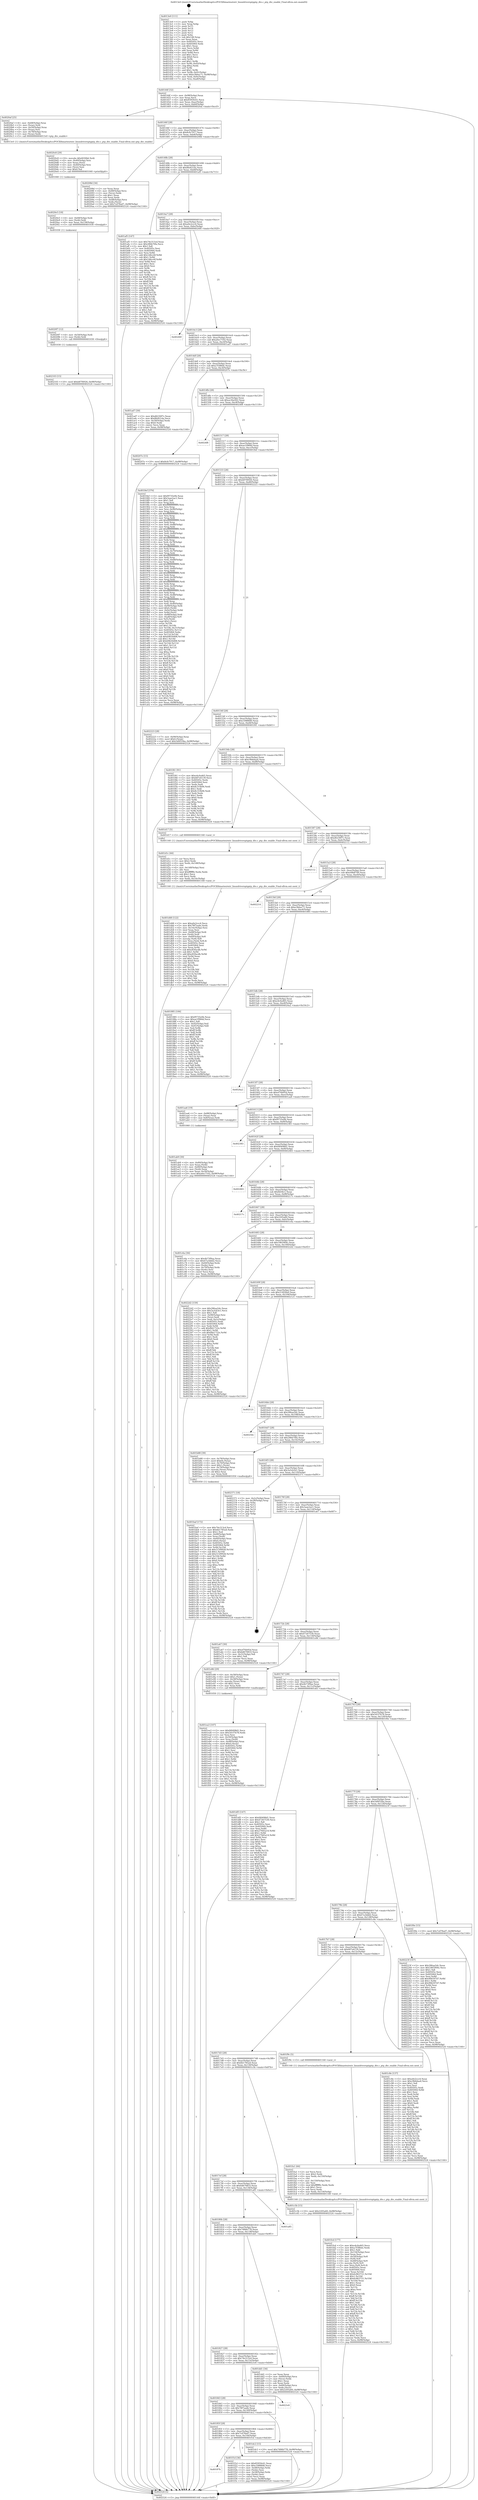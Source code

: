 digraph "0x4013e0" {
  label = "0x4013e0 (/mnt/c/Users/mathe/Desktop/tcc/POCII/binaries/extr_linuxdriversptpptp_dte.c_ptp_dte_enable_Final-ollvm.out::main(0))"
  labelloc = "t"
  node[shape=record]

  Entry [label="",width=0.3,height=0.3,shape=circle,fillcolor=black,style=filled]
  "0x40144f" [label="{
     0x40144f [32]\l
     | [instrs]\l
     &nbsp;&nbsp;0x40144f \<+6\>: mov -0x98(%rbp),%eax\l
     &nbsp;&nbsp;0x401455 \<+2\>: mov %eax,%ecx\l
     &nbsp;&nbsp;0x401457 \<+6\>: sub $0x85959c61,%ecx\l
     &nbsp;&nbsp;0x40145d \<+6\>: mov %eax,-0xac(%rbp)\l
     &nbsp;&nbsp;0x401463 \<+6\>: mov %ecx,-0xb0(%rbp)\l
     &nbsp;&nbsp;0x401469 \<+6\>: je 00000000004020af \<main+0xccf\>\l
  }"]
  "0x4020af" [label="{
     0x4020af [25]\l
     | [instrs]\l
     &nbsp;&nbsp;0x4020af \<+4\>: mov -0x68(%rbp),%rax\l
     &nbsp;&nbsp;0x4020b3 \<+3\>: mov (%rax),%rdi\l
     &nbsp;&nbsp;0x4020b6 \<+4\>: mov -0x50(%rbp),%rax\l
     &nbsp;&nbsp;0x4020ba \<+3\>: mov (%rax),%rsi\l
     &nbsp;&nbsp;0x4020bd \<+4\>: mov -0x78(%rbp),%rax\l
     &nbsp;&nbsp;0x4020c1 \<+2\>: mov (%rax),%edx\l
     &nbsp;&nbsp;0x4020c3 \<+5\>: call 00000000004013c0 \<ptp_dte_enable\>\l
     | [calls]\l
     &nbsp;&nbsp;0x4013c0 \{1\} (/mnt/c/Users/mathe/Desktop/tcc/POCII/binaries/extr_linuxdriversptpptp_dte.c_ptp_dte_enable_Final-ollvm.out::ptp_dte_enable)\l
  }"]
  "0x40146f" [label="{
     0x40146f [28]\l
     | [instrs]\l
     &nbsp;&nbsp;0x40146f \<+5\>: jmp 0000000000401474 \<main+0x94\>\l
     &nbsp;&nbsp;0x401474 \<+6\>: mov -0xac(%rbp),%eax\l
     &nbsp;&nbsp;0x40147a \<+5\>: sub $0x8cfe7917,%eax\l
     &nbsp;&nbsp;0x40147f \<+6\>: mov %eax,-0xb4(%rbp)\l
     &nbsp;&nbsp;0x401485 \<+6\>: je 000000000040208d \<main+0xcad\>\l
  }"]
  Exit [label="",width=0.3,height=0.3,shape=circle,fillcolor=black,style=filled,peripheries=2]
  "0x40208d" [label="{
     0x40208d [34]\l
     | [instrs]\l
     &nbsp;&nbsp;0x40208d \<+2\>: xor %eax,%eax\l
     &nbsp;&nbsp;0x40208f \<+4\>: mov -0x48(%rbp),%rcx\l
     &nbsp;&nbsp;0x402093 \<+2\>: mov (%rcx),%edx\l
     &nbsp;&nbsp;0x402095 \<+3\>: sub $0x1,%eax\l
     &nbsp;&nbsp;0x402098 \<+2\>: sub %eax,%edx\l
     &nbsp;&nbsp;0x40209a \<+4\>: mov -0x48(%rbp),%rcx\l
     &nbsp;&nbsp;0x40209e \<+2\>: mov %edx,(%rcx)\l
     &nbsp;&nbsp;0x4020a0 \<+10\>: movl $0x7cd78ad7,-0x98(%rbp)\l
     &nbsp;&nbsp;0x4020aa \<+5\>: jmp 0000000000402524 \<main+0x1144\>\l
  }"]
  "0x40148b" [label="{
     0x40148b [28]\l
     | [instrs]\l
     &nbsp;&nbsp;0x40148b \<+5\>: jmp 0000000000401490 \<main+0xb0\>\l
     &nbsp;&nbsp;0x401490 \<+6\>: mov -0xac(%rbp),%eax\l
     &nbsp;&nbsp;0x401496 \<+5\>: sub $0x8fe821da,%eax\l
     &nbsp;&nbsp;0x40149b \<+6\>: mov %eax,-0xb8(%rbp)\l
     &nbsp;&nbsp;0x4014a1 \<+6\>: je 0000000000401af5 \<main+0x715\>\l
  }"]
  "0x402103" [label="{
     0x402103 [15]\l
     | [instrs]\l
     &nbsp;&nbsp;0x402103 \<+10\>: movl $0xb87f4926,-0x98(%rbp)\l
     &nbsp;&nbsp;0x40210d \<+5\>: jmp 0000000000402524 \<main+0x1144\>\l
  }"]
  "0x401af5" [label="{
     0x401af5 [147]\l
     | [instrs]\l
     &nbsp;&nbsp;0x401af5 \<+5\>: mov $0x74e313cd,%eax\l
     &nbsp;&nbsp;0x401afa \<+5\>: mov $0x286b70fa,%ecx\l
     &nbsp;&nbsp;0x401aff \<+2\>: mov $0x1,%dl\l
     &nbsp;&nbsp;0x401b01 \<+7\>: mov 0x40505c,%esi\l
     &nbsp;&nbsp;0x401b08 \<+7\>: mov 0x405064,%edi\l
     &nbsp;&nbsp;0x401b0f \<+3\>: mov %esi,%r8d\l
     &nbsp;&nbsp;0x401b12 \<+7\>: add $0x1d6cc6f,%r8d\l
     &nbsp;&nbsp;0x401b19 \<+4\>: sub $0x1,%r8d\l
     &nbsp;&nbsp;0x401b1d \<+7\>: sub $0x1d6cc6f,%r8d\l
     &nbsp;&nbsp;0x401b24 \<+4\>: imul %r8d,%esi\l
     &nbsp;&nbsp;0x401b28 \<+3\>: and $0x1,%esi\l
     &nbsp;&nbsp;0x401b2b \<+3\>: cmp $0x0,%esi\l
     &nbsp;&nbsp;0x401b2e \<+4\>: sete %r9b\l
     &nbsp;&nbsp;0x401b32 \<+3\>: cmp $0xa,%edi\l
     &nbsp;&nbsp;0x401b35 \<+4\>: setl %r10b\l
     &nbsp;&nbsp;0x401b39 \<+3\>: mov %r9b,%r11b\l
     &nbsp;&nbsp;0x401b3c \<+4\>: xor $0xff,%r11b\l
     &nbsp;&nbsp;0x401b40 \<+3\>: mov %r10b,%bl\l
     &nbsp;&nbsp;0x401b43 \<+3\>: xor $0xff,%bl\l
     &nbsp;&nbsp;0x401b46 \<+3\>: xor $0x1,%dl\l
     &nbsp;&nbsp;0x401b49 \<+3\>: mov %r11b,%r14b\l
     &nbsp;&nbsp;0x401b4c \<+4\>: and $0xff,%r14b\l
     &nbsp;&nbsp;0x401b50 \<+3\>: and %dl,%r9b\l
     &nbsp;&nbsp;0x401b53 \<+3\>: mov %bl,%r15b\l
     &nbsp;&nbsp;0x401b56 \<+4\>: and $0xff,%r15b\l
     &nbsp;&nbsp;0x401b5a \<+3\>: and %dl,%r10b\l
     &nbsp;&nbsp;0x401b5d \<+3\>: or %r9b,%r14b\l
     &nbsp;&nbsp;0x401b60 \<+3\>: or %r10b,%r15b\l
     &nbsp;&nbsp;0x401b63 \<+3\>: xor %r15b,%r14b\l
     &nbsp;&nbsp;0x401b66 \<+3\>: or %bl,%r11b\l
     &nbsp;&nbsp;0x401b69 \<+4\>: xor $0xff,%r11b\l
     &nbsp;&nbsp;0x401b6d \<+3\>: or $0x1,%dl\l
     &nbsp;&nbsp;0x401b70 \<+3\>: and %dl,%r11b\l
     &nbsp;&nbsp;0x401b73 \<+3\>: or %r11b,%r14b\l
     &nbsp;&nbsp;0x401b76 \<+4\>: test $0x1,%r14b\l
     &nbsp;&nbsp;0x401b7a \<+3\>: cmovne %ecx,%eax\l
     &nbsp;&nbsp;0x401b7d \<+6\>: mov %eax,-0x98(%rbp)\l
     &nbsp;&nbsp;0x401b83 \<+5\>: jmp 0000000000402524 \<main+0x1144\>\l
  }"]
  "0x4014a7" [label="{
     0x4014a7 [28]\l
     | [instrs]\l
     &nbsp;&nbsp;0x4014a7 \<+5\>: jmp 00000000004014ac \<main+0xcc\>\l
     &nbsp;&nbsp;0x4014ac \<+6\>: mov -0xac(%rbp),%eax\l
     &nbsp;&nbsp;0x4014b2 \<+5\>: sub $0xa0e2ccc4,%eax\l
     &nbsp;&nbsp;0x4014b7 \<+6\>: mov %eax,-0xbc(%rbp)\l
     &nbsp;&nbsp;0x4014bd \<+6\>: je 000000000040240f \<main+0x102f\>\l
  }"]
  "0x4020f7" [label="{
     0x4020f7 [12]\l
     | [instrs]\l
     &nbsp;&nbsp;0x4020f7 \<+4\>: mov -0x50(%rbp),%rdi\l
     &nbsp;&nbsp;0x4020fb \<+3\>: mov (%rdi),%rdi\l
     &nbsp;&nbsp;0x4020fe \<+5\>: call 0000000000401030 \<free@plt\>\l
     | [calls]\l
     &nbsp;&nbsp;0x401030 \{1\} (unknown)\l
  }"]
  "0x40240f" [label="{
     0x40240f\l
  }", style=dashed]
  "0x4014c3" [label="{
     0x4014c3 [28]\l
     | [instrs]\l
     &nbsp;&nbsp;0x4014c3 \<+5\>: jmp 00000000004014c8 \<main+0xe8\>\l
     &nbsp;&nbsp;0x4014c8 \<+6\>: mov -0xac(%rbp),%eax\l
     &nbsp;&nbsp;0x4014ce \<+5\>: sub $0xa0ec7102,%eax\l
     &nbsp;&nbsp;0x4014d3 \<+6\>: mov %eax,-0xc0(%rbp)\l
     &nbsp;&nbsp;0x4014d9 \<+6\>: je 0000000000401ad7 \<main+0x6f7\>\l
  }"]
  "0x4020e5" [label="{
     0x4020e5 [18]\l
     | [instrs]\l
     &nbsp;&nbsp;0x4020e5 \<+4\>: mov -0x68(%rbp),%rdi\l
     &nbsp;&nbsp;0x4020e9 \<+3\>: mov (%rdi),%rdi\l
     &nbsp;&nbsp;0x4020ec \<+6\>: mov %eax,-0x158(%rbp)\l
     &nbsp;&nbsp;0x4020f2 \<+5\>: call 0000000000401030 \<free@plt\>\l
     | [calls]\l
     &nbsp;&nbsp;0x401030 \{1\} (unknown)\l
  }"]
  "0x401ad7" [label="{
     0x401ad7 [30]\l
     | [instrs]\l
     &nbsp;&nbsp;0x401ad7 \<+5\>: mov $0xd6230f7c,%eax\l
     &nbsp;&nbsp;0x401adc \<+5\>: mov $0x8fe821da,%ecx\l
     &nbsp;&nbsp;0x401ae1 \<+3\>: mov -0x30(%rbp),%edx\l
     &nbsp;&nbsp;0x401ae4 \<+3\>: cmp $0x0,%edx\l
     &nbsp;&nbsp;0x401ae7 \<+3\>: cmove %ecx,%eax\l
     &nbsp;&nbsp;0x401aea \<+6\>: mov %eax,-0x98(%rbp)\l
     &nbsp;&nbsp;0x401af0 \<+5\>: jmp 0000000000402524 \<main+0x1144\>\l
  }"]
  "0x4014df" [label="{
     0x4014df [28]\l
     | [instrs]\l
     &nbsp;&nbsp;0x4014df \<+5\>: jmp 00000000004014e4 \<main+0x104\>\l
     &nbsp;&nbsp;0x4014e4 \<+6\>: mov -0xac(%rbp),%eax\l
     &nbsp;&nbsp;0x4014ea \<+5\>: sub $0xa7f386dc,%eax\l
     &nbsp;&nbsp;0x4014ef \<+6\>: mov %eax,-0xc4(%rbp)\l
     &nbsp;&nbsp;0x4014f5 \<+6\>: je 000000000040207e \<main+0xc9e\>\l
  }"]
  "0x4020c8" [label="{
     0x4020c8 [29]\l
     | [instrs]\l
     &nbsp;&nbsp;0x4020c8 \<+10\>: movabs $0x4030b6,%rdi\l
     &nbsp;&nbsp;0x4020d2 \<+4\>: mov -0x40(%rbp),%rsi\l
     &nbsp;&nbsp;0x4020d6 \<+2\>: mov %eax,(%rsi)\l
     &nbsp;&nbsp;0x4020d8 \<+4\>: mov -0x40(%rbp),%rsi\l
     &nbsp;&nbsp;0x4020dc \<+2\>: mov (%rsi),%esi\l
     &nbsp;&nbsp;0x4020de \<+2\>: mov $0x0,%al\l
     &nbsp;&nbsp;0x4020e0 \<+5\>: call 0000000000401040 \<printf@plt\>\l
     | [calls]\l
     &nbsp;&nbsp;0x401040 \{1\} (unknown)\l
  }"]
  "0x40207e" [label="{
     0x40207e [15]\l
     | [instrs]\l
     &nbsp;&nbsp;0x40207e \<+10\>: movl $0x8cfe7917,-0x98(%rbp)\l
     &nbsp;&nbsp;0x402088 \<+5\>: jmp 0000000000402524 \<main+0x1144\>\l
  }"]
  "0x4014fb" [label="{
     0x4014fb [28]\l
     | [instrs]\l
     &nbsp;&nbsp;0x4014fb \<+5\>: jmp 0000000000401500 \<main+0x120\>\l
     &nbsp;&nbsp;0x401500 \<+6\>: mov -0xac(%rbp),%eax\l
     &nbsp;&nbsp;0x401506 \<+5\>: sub $0xac2ba562,%eax\l
     &nbsp;&nbsp;0x40150b \<+6\>: mov %eax,-0xc8(%rbp)\l
     &nbsp;&nbsp;0x401511 \<+6\>: je 00000000004024f8 \<main+0x1118\>\l
  }"]
  "0x401fcd" [label="{
     0x401fcd [177]\l
     | [instrs]\l
     &nbsp;&nbsp;0x401fcd \<+5\>: mov $0xe4c0a465,%ecx\l
     &nbsp;&nbsp;0x401fd2 \<+5\>: mov $0xa7f386dc,%edx\l
     &nbsp;&nbsp;0x401fd7 \<+3\>: mov $0x1,%dil\l
     &nbsp;&nbsp;0x401fda \<+6\>: mov -0x154(%rbp),%esi\l
     &nbsp;&nbsp;0x401fe0 \<+3\>: imul %eax,%esi\l
     &nbsp;&nbsp;0x401fe3 \<+4\>: mov -0x50(%rbp),%r8\l
     &nbsp;&nbsp;0x401fe7 \<+3\>: mov (%r8),%r8\l
     &nbsp;&nbsp;0x401fea \<+4\>: mov -0x48(%rbp),%r9\l
     &nbsp;&nbsp;0x401fee \<+3\>: movslq (%r9),%r9\l
     &nbsp;&nbsp;0x401ff1 \<+4\>: mov %esi,(%r8,%r9,4)\l
     &nbsp;&nbsp;0x401ff5 \<+7\>: mov 0x40505c,%eax\l
     &nbsp;&nbsp;0x401ffc \<+7\>: mov 0x405064,%esi\l
     &nbsp;&nbsp;0x402003 \<+3\>: mov %eax,%r10d\l
     &nbsp;&nbsp;0x402006 \<+7\>: add $0x6c863721,%r10d\l
     &nbsp;&nbsp;0x40200d \<+4\>: sub $0x1,%r10d\l
     &nbsp;&nbsp;0x402011 \<+7\>: sub $0x6c863721,%r10d\l
     &nbsp;&nbsp;0x402018 \<+4\>: imul %r10d,%eax\l
     &nbsp;&nbsp;0x40201c \<+3\>: and $0x1,%eax\l
     &nbsp;&nbsp;0x40201f \<+3\>: cmp $0x0,%eax\l
     &nbsp;&nbsp;0x402022 \<+4\>: sete %r11b\l
     &nbsp;&nbsp;0x402026 \<+3\>: cmp $0xa,%esi\l
     &nbsp;&nbsp;0x402029 \<+3\>: setl %bl\l
     &nbsp;&nbsp;0x40202c \<+3\>: mov %r11b,%r14b\l
     &nbsp;&nbsp;0x40202f \<+4\>: xor $0xff,%r14b\l
     &nbsp;&nbsp;0x402033 \<+3\>: mov %bl,%r15b\l
     &nbsp;&nbsp;0x402036 \<+4\>: xor $0xff,%r15b\l
     &nbsp;&nbsp;0x40203a \<+4\>: xor $0x1,%dil\l
     &nbsp;&nbsp;0x40203e \<+3\>: mov %r14b,%r12b\l
     &nbsp;&nbsp;0x402041 \<+4\>: and $0xff,%r12b\l
     &nbsp;&nbsp;0x402045 \<+3\>: and %dil,%r11b\l
     &nbsp;&nbsp;0x402048 \<+3\>: mov %r15b,%r13b\l
     &nbsp;&nbsp;0x40204b \<+4\>: and $0xff,%r13b\l
     &nbsp;&nbsp;0x40204f \<+3\>: and %dil,%bl\l
     &nbsp;&nbsp;0x402052 \<+3\>: or %r11b,%r12b\l
     &nbsp;&nbsp;0x402055 \<+3\>: or %bl,%r13b\l
     &nbsp;&nbsp;0x402058 \<+3\>: xor %r13b,%r12b\l
     &nbsp;&nbsp;0x40205b \<+3\>: or %r15b,%r14b\l
     &nbsp;&nbsp;0x40205e \<+4\>: xor $0xff,%r14b\l
     &nbsp;&nbsp;0x402062 \<+4\>: or $0x1,%dil\l
     &nbsp;&nbsp;0x402066 \<+3\>: and %dil,%r14b\l
     &nbsp;&nbsp;0x402069 \<+3\>: or %r14b,%r12b\l
     &nbsp;&nbsp;0x40206c \<+4\>: test $0x1,%r12b\l
     &nbsp;&nbsp;0x402070 \<+3\>: cmovne %edx,%ecx\l
     &nbsp;&nbsp;0x402073 \<+6\>: mov %ecx,-0x98(%rbp)\l
     &nbsp;&nbsp;0x402079 \<+5\>: jmp 0000000000402524 \<main+0x1144\>\l
  }"]
  "0x4024f8" [label="{
     0x4024f8\l
  }", style=dashed]
  "0x401517" [label="{
     0x401517 [28]\l
     | [instrs]\l
     &nbsp;&nbsp;0x401517 \<+5\>: jmp 000000000040151c \<main+0x13c\>\l
     &nbsp;&nbsp;0x40151c \<+6\>: mov -0xac(%rbp),%eax\l
     &nbsp;&nbsp;0x401522 \<+5\>: sub $0xae1f984d,%eax\l
     &nbsp;&nbsp;0x401527 \<+6\>: mov %eax,-0xcc(%rbp)\l
     &nbsp;&nbsp;0x40152d \<+6\>: je 00000000004018ef \<main+0x50f\>\l
  }"]
  "0x401fa1" [label="{
     0x401fa1 [44]\l
     | [instrs]\l
     &nbsp;&nbsp;0x401fa1 \<+2\>: xor %ecx,%ecx\l
     &nbsp;&nbsp;0x401fa3 \<+5\>: mov $0x2,%edx\l
     &nbsp;&nbsp;0x401fa8 \<+6\>: mov %edx,-0x150(%rbp)\l
     &nbsp;&nbsp;0x401fae \<+1\>: cltd\l
     &nbsp;&nbsp;0x401faf \<+6\>: mov -0x150(%rbp),%esi\l
     &nbsp;&nbsp;0x401fb5 \<+2\>: idiv %esi\l
     &nbsp;&nbsp;0x401fb7 \<+6\>: imul $0xfffffffe,%edx,%edx\l
     &nbsp;&nbsp;0x401fbd \<+3\>: sub $0x1,%ecx\l
     &nbsp;&nbsp;0x401fc0 \<+2\>: sub %ecx,%edx\l
     &nbsp;&nbsp;0x401fc2 \<+6\>: mov %edx,-0x154(%rbp)\l
     &nbsp;&nbsp;0x401fc8 \<+5\>: call 0000000000401160 \<next_i\>\l
     | [calls]\l
     &nbsp;&nbsp;0x401160 \{1\} (/mnt/c/Users/mathe/Desktop/tcc/POCII/binaries/extr_linuxdriversptpptp_dte.c_ptp_dte_enable_Final-ollvm.out::next_i)\l
  }"]
  "0x4018ef" [label="{
     0x4018ef [376]\l
     | [instrs]\l
     &nbsp;&nbsp;0x4018ef \<+5\>: mov $0xf9735e0b,%eax\l
     &nbsp;&nbsp;0x4018f4 \<+5\>: mov $0x3aae2ac1,%ecx\l
     &nbsp;&nbsp;0x4018f9 \<+2\>: mov $0x1,%dl\l
     &nbsp;&nbsp;0x4018fb \<+3\>: mov %rsp,%rsi\l
     &nbsp;&nbsp;0x4018fe \<+4\>: add $0xfffffffffffffff0,%rsi\l
     &nbsp;&nbsp;0x401902 \<+3\>: mov %rsi,%rsp\l
     &nbsp;&nbsp;0x401905 \<+7\>: mov %rsi,-0x90(%rbp)\l
     &nbsp;&nbsp;0x40190c \<+3\>: mov %rsp,%rsi\l
     &nbsp;&nbsp;0x40190f \<+4\>: add $0xfffffffffffffff0,%rsi\l
     &nbsp;&nbsp;0x401913 \<+3\>: mov %rsi,%rsp\l
     &nbsp;&nbsp;0x401916 \<+3\>: mov %rsp,%rdi\l
     &nbsp;&nbsp;0x401919 \<+4\>: add $0xfffffffffffffff0,%rdi\l
     &nbsp;&nbsp;0x40191d \<+3\>: mov %rdi,%rsp\l
     &nbsp;&nbsp;0x401920 \<+7\>: mov %rdi,-0x88(%rbp)\l
     &nbsp;&nbsp;0x401927 \<+3\>: mov %rsp,%rdi\l
     &nbsp;&nbsp;0x40192a \<+4\>: add $0xfffffffffffffff0,%rdi\l
     &nbsp;&nbsp;0x40192e \<+3\>: mov %rdi,%rsp\l
     &nbsp;&nbsp;0x401931 \<+4\>: mov %rdi,-0x80(%rbp)\l
     &nbsp;&nbsp;0x401935 \<+3\>: mov %rsp,%rdi\l
     &nbsp;&nbsp;0x401938 \<+4\>: add $0xfffffffffffffff0,%rdi\l
     &nbsp;&nbsp;0x40193c \<+3\>: mov %rdi,%rsp\l
     &nbsp;&nbsp;0x40193f \<+4\>: mov %rdi,-0x78(%rbp)\l
     &nbsp;&nbsp;0x401943 \<+3\>: mov %rsp,%rdi\l
     &nbsp;&nbsp;0x401946 \<+4\>: add $0xfffffffffffffff0,%rdi\l
     &nbsp;&nbsp;0x40194a \<+3\>: mov %rdi,%rsp\l
     &nbsp;&nbsp;0x40194d \<+4\>: mov %rdi,-0x70(%rbp)\l
     &nbsp;&nbsp;0x401951 \<+3\>: mov %rsp,%rdi\l
     &nbsp;&nbsp;0x401954 \<+4\>: add $0xfffffffffffffff0,%rdi\l
     &nbsp;&nbsp;0x401958 \<+3\>: mov %rdi,%rsp\l
     &nbsp;&nbsp;0x40195b \<+4\>: mov %rdi,-0x68(%rbp)\l
     &nbsp;&nbsp;0x40195f \<+3\>: mov %rsp,%rdi\l
     &nbsp;&nbsp;0x401962 \<+4\>: add $0xfffffffffffffff0,%rdi\l
     &nbsp;&nbsp;0x401966 \<+3\>: mov %rdi,%rsp\l
     &nbsp;&nbsp;0x401969 \<+4\>: mov %rdi,-0x60(%rbp)\l
     &nbsp;&nbsp;0x40196d \<+3\>: mov %rsp,%rdi\l
     &nbsp;&nbsp;0x401970 \<+4\>: add $0xfffffffffffffff0,%rdi\l
     &nbsp;&nbsp;0x401974 \<+3\>: mov %rdi,%rsp\l
     &nbsp;&nbsp;0x401977 \<+4\>: mov %rdi,-0x58(%rbp)\l
     &nbsp;&nbsp;0x40197b \<+3\>: mov %rsp,%rdi\l
     &nbsp;&nbsp;0x40197e \<+4\>: add $0xfffffffffffffff0,%rdi\l
     &nbsp;&nbsp;0x401982 \<+3\>: mov %rdi,%rsp\l
     &nbsp;&nbsp;0x401985 \<+4\>: mov %rdi,-0x50(%rbp)\l
     &nbsp;&nbsp;0x401989 \<+3\>: mov %rsp,%rdi\l
     &nbsp;&nbsp;0x40198c \<+4\>: add $0xfffffffffffffff0,%rdi\l
     &nbsp;&nbsp;0x401990 \<+3\>: mov %rdi,%rsp\l
     &nbsp;&nbsp;0x401993 \<+4\>: mov %rdi,-0x48(%rbp)\l
     &nbsp;&nbsp;0x401997 \<+3\>: mov %rsp,%rdi\l
     &nbsp;&nbsp;0x40199a \<+4\>: add $0xfffffffffffffff0,%rdi\l
     &nbsp;&nbsp;0x40199e \<+3\>: mov %rdi,%rsp\l
     &nbsp;&nbsp;0x4019a1 \<+4\>: mov %rdi,-0x40(%rbp)\l
     &nbsp;&nbsp;0x4019a5 \<+7\>: mov -0x90(%rbp),%rdi\l
     &nbsp;&nbsp;0x4019ac \<+6\>: movl $0x0,(%rdi)\l
     &nbsp;&nbsp;0x4019b2 \<+7\>: mov -0x9c(%rbp),%r8d\l
     &nbsp;&nbsp;0x4019b9 \<+3\>: mov %r8d,(%rsi)\l
     &nbsp;&nbsp;0x4019bc \<+7\>: mov -0x88(%rbp),%rdi\l
     &nbsp;&nbsp;0x4019c3 \<+7\>: mov -0xa8(%rbp),%r9\l
     &nbsp;&nbsp;0x4019ca \<+3\>: mov %r9,(%rdi)\l
     &nbsp;&nbsp;0x4019cd \<+3\>: cmpl $0x2,(%rsi)\l
     &nbsp;&nbsp;0x4019d0 \<+4\>: setne %r10b\l
     &nbsp;&nbsp;0x4019d4 \<+4\>: and $0x1,%r10b\l
     &nbsp;&nbsp;0x4019d8 \<+4\>: mov %r10b,-0x31(%rbp)\l
     &nbsp;&nbsp;0x4019dc \<+8\>: mov 0x40505c,%r11d\l
     &nbsp;&nbsp;0x4019e4 \<+7\>: mov 0x405064,%ebx\l
     &nbsp;&nbsp;0x4019eb \<+3\>: mov %r11d,%r14d\l
     &nbsp;&nbsp;0x4019ee \<+7\>: sub $0xb9b50d08,%r14d\l
     &nbsp;&nbsp;0x4019f5 \<+4\>: sub $0x1,%r14d\l
     &nbsp;&nbsp;0x4019f9 \<+7\>: add $0xb9b50d08,%r14d\l
     &nbsp;&nbsp;0x401a00 \<+4\>: imul %r14d,%r11d\l
     &nbsp;&nbsp;0x401a04 \<+4\>: and $0x1,%r11d\l
     &nbsp;&nbsp;0x401a08 \<+4\>: cmp $0x0,%r11d\l
     &nbsp;&nbsp;0x401a0c \<+4\>: sete %r10b\l
     &nbsp;&nbsp;0x401a10 \<+3\>: cmp $0xa,%ebx\l
     &nbsp;&nbsp;0x401a13 \<+4\>: setl %r15b\l
     &nbsp;&nbsp;0x401a17 \<+3\>: mov %r10b,%r12b\l
     &nbsp;&nbsp;0x401a1a \<+4\>: xor $0xff,%r12b\l
     &nbsp;&nbsp;0x401a1e \<+3\>: mov %r15b,%r13b\l
     &nbsp;&nbsp;0x401a21 \<+4\>: xor $0xff,%r13b\l
     &nbsp;&nbsp;0x401a25 \<+3\>: xor $0x0,%dl\l
     &nbsp;&nbsp;0x401a28 \<+3\>: mov %r12b,%sil\l
     &nbsp;&nbsp;0x401a2b \<+4\>: and $0x0,%sil\l
     &nbsp;&nbsp;0x401a2f \<+3\>: and %dl,%r10b\l
     &nbsp;&nbsp;0x401a32 \<+3\>: mov %r13b,%dil\l
     &nbsp;&nbsp;0x401a35 \<+4\>: and $0x0,%dil\l
     &nbsp;&nbsp;0x401a39 \<+3\>: and %dl,%r15b\l
     &nbsp;&nbsp;0x401a3c \<+3\>: or %r10b,%sil\l
     &nbsp;&nbsp;0x401a3f \<+3\>: or %r15b,%dil\l
     &nbsp;&nbsp;0x401a42 \<+3\>: xor %dil,%sil\l
     &nbsp;&nbsp;0x401a45 \<+3\>: or %r13b,%r12b\l
     &nbsp;&nbsp;0x401a48 \<+4\>: xor $0xff,%r12b\l
     &nbsp;&nbsp;0x401a4c \<+3\>: or $0x0,%dl\l
     &nbsp;&nbsp;0x401a4f \<+3\>: and %dl,%r12b\l
     &nbsp;&nbsp;0x401a52 \<+3\>: or %r12b,%sil\l
     &nbsp;&nbsp;0x401a55 \<+4\>: test $0x1,%sil\l
     &nbsp;&nbsp;0x401a59 \<+3\>: cmovne %ecx,%eax\l
     &nbsp;&nbsp;0x401a5c \<+6\>: mov %eax,-0x98(%rbp)\l
     &nbsp;&nbsp;0x401a62 \<+5\>: jmp 0000000000402524 \<main+0x1144\>\l
  }"]
  "0x401533" [label="{
     0x401533 [28]\l
     | [instrs]\l
     &nbsp;&nbsp;0x401533 \<+5\>: jmp 0000000000401538 \<main+0x158\>\l
     &nbsp;&nbsp;0x401538 \<+6\>: mov -0xac(%rbp),%eax\l
     &nbsp;&nbsp;0x40153e \<+5\>: sub $0xb87f4926,%eax\l
     &nbsp;&nbsp;0x401543 \<+6\>: mov %eax,-0xd0(%rbp)\l
     &nbsp;&nbsp;0x401549 \<+6\>: je 0000000000402223 \<main+0xe43\>\l
  }"]
  "0x40187b" [label="{
     0x40187b\l
  }", style=dashed]
  "0x402223" [label="{
     0x402223 [28]\l
     | [instrs]\l
     &nbsp;&nbsp;0x402223 \<+7\>: mov -0x90(%rbp),%rax\l
     &nbsp;&nbsp;0x40222a \<+6\>: movl $0x0,(%rax)\l
     &nbsp;&nbsp;0x402230 \<+10\>: movl $0x5d0f33ba,-0x98(%rbp)\l
     &nbsp;&nbsp;0x40223a \<+5\>: jmp 0000000000402524 \<main+0x1144\>\l
  }"]
  "0x40154f" [label="{
     0x40154f [28]\l
     | [instrs]\l
     &nbsp;&nbsp;0x40154f \<+5\>: jmp 0000000000401554 \<main+0x174\>\l
     &nbsp;&nbsp;0x401554 \<+6\>: mov -0xac(%rbp),%eax\l
     &nbsp;&nbsp;0x40155a \<+5\>: sub $0xc5988fd0,%eax\l
     &nbsp;&nbsp;0x40155f \<+6\>: mov %eax,-0xd4(%rbp)\l
     &nbsp;&nbsp;0x401565 \<+6\>: je 0000000000401f41 \<main+0xb61\>\l
  }"]
  "0x401f1d" [label="{
     0x401f1d [36]\l
     | [instrs]\l
     &nbsp;&nbsp;0x401f1d \<+5\>: mov $0x85959c61,%eax\l
     &nbsp;&nbsp;0x401f22 \<+5\>: mov $0xc5988fd0,%ecx\l
     &nbsp;&nbsp;0x401f27 \<+4\>: mov -0x48(%rbp),%rdx\l
     &nbsp;&nbsp;0x401f2b \<+2\>: mov (%rdx),%esi\l
     &nbsp;&nbsp;0x401f2d \<+4\>: mov -0x58(%rbp),%rdx\l
     &nbsp;&nbsp;0x401f31 \<+2\>: cmp (%rdx),%esi\l
     &nbsp;&nbsp;0x401f33 \<+3\>: cmovl %ecx,%eax\l
     &nbsp;&nbsp;0x401f36 \<+6\>: mov %eax,-0x98(%rbp)\l
     &nbsp;&nbsp;0x401f3c \<+5\>: jmp 0000000000402524 \<main+0x1144\>\l
  }"]
  "0x401f41" [label="{
     0x401f41 [91]\l
     | [instrs]\l
     &nbsp;&nbsp;0x401f41 \<+5\>: mov $0xe4c0a465,%eax\l
     &nbsp;&nbsp;0x401f46 \<+5\>: mov $0x687e6139,%ecx\l
     &nbsp;&nbsp;0x401f4b \<+7\>: mov 0x40505c,%edx\l
     &nbsp;&nbsp;0x401f52 \<+7\>: mov 0x405064,%esi\l
     &nbsp;&nbsp;0x401f59 \<+2\>: mov %edx,%edi\l
     &nbsp;&nbsp;0x401f5b \<+6\>: sub $0x8c31fb06,%edi\l
     &nbsp;&nbsp;0x401f61 \<+3\>: sub $0x1,%edi\l
     &nbsp;&nbsp;0x401f64 \<+6\>: add $0x8c31fb06,%edi\l
     &nbsp;&nbsp;0x401f6a \<+3\>: imul %edi,%edx\l
     &nbsp;&nbsp;0x401f6d \<+3\>: and $0x1,%edx\l
     &nbsp;&nbsp;0x401f70 \<+3\>: cmp $0x0,%edx\l
     &nbsp;&nbsp;0x401f73 \<+4\>: sete %r8b\l
     &nbsp;&nbsp;0x401f77 \<+3\>: cmp $0xa,%esi\l
     &nbsp;&nbsp;0x401f7a \<+4\>: setl %r9b\l
     &nbsp;&nbsp;0x401f7e \<+3\>: mov %r8b,%r10b\l
     &nbsp;&nbsp;0x401f81 \<+3\>: and %r9b,%r10b\l
     &nbsp;&nbsp;0x401f84 \<+3\>: xor %r9b,%r8b\l
     &nbsp;&nbsp;0x401f87 \<+3\>: or %r8b,%r10b\l
     &nbsp;&nbsp;0x401f8a \<+4\>: test $0x1,%r10b\l
     &nbsp;&nbsp;0x401f8e \<+3\>: cmovne %ecx,%eax\l
     &nbsp;&nbsp;0x401f91 \<+6\>: mov %eax,-0x98(%rbp)\l
     &nbsp;&nbsp;0x401f97 \<+5\>: jmp 0000000000402524 \<main+0x1144\>\l
  }"]
  "0x40156b" [label="{
     0x40156b [28]\l
     | [instrs]\l
     &nbsp;&nbsp;0x40156b \<+5\>: jmp 0000000000401570 \<main+0x190\>\l
     &nbsp;&nbsp;0x401570 \<+6\>: mov -0xac(%rbp),%eax\l
     &nbsp;&nbsp;0x401576 \<+5\>: sub $0xc9b6daa4,%eax\l
     &nbsp;&nbsp;0x40157b \<+6\>: mov %eax,-0xd8(%rbp)\l
     &nbsp;&nbsp;0x401581 \<+6\>: je 0000000000401d17 \<main+0x937\>\l
  }"]
  "0x401ea3" [label="{
     0x401ea3 [107]\l
     | [instrs]\l
     &nbsp;&nbsp;0x401ea3 \<+5\>: mov $0xfd0498d1,%ecx\l
     &nbsp;&nbsp;0x401ea8 \<+5\>: mov $0x541f7b78,%edx\l
     &nbsp;&nbsp;0x401ead \<+2\>: xor %esi,%esi\l
     &nbsp;&nbsp;0x401eaf \<+4\>: mov -0x50(%rbp),%rdi\l
     &nbsp;&nbsp;0x401eb3 \<+3\>: mov %rax,(%rdi)\l
     &nbsp;&nbsp;0x401eb6 \<+4\>: mov -0x48(%rbp),%rax\l
     &nbsp;&nbsp;0x401eba \<+6\>: movl $0x0,(%rax)\l
     &nbsp;&nbsp;0x401ec0 \<+8\>: mov 0x40505c,%r8d\l
     &nbsp;&nbsp;0x401ec8 \<+8\>: mov 0x405064,%r9d\l
     &nbsp;&nbsp;0x401ed0 \<+3\>: sub $0x1,%esi\l
     &nbsp;&nbsp;0x401ed3 \<+3\>: mov %r8d,%r10d\l
     &nbsp;&nbsp;0x401ed6 \<+3\>: add %esi,%r10d\l
     &nbsp;&nbsp;0x401ed9 \<+4\>: imul %r10d,%r8d\l
     &nbsp;&nbsp;0x401edd \<+4\>: and $0x1,%r8d\l
     &nbsp;&nbsp;0x401ee1 \<+4\>: cmp $0x0,%r8d\l
     &nbsp;&nbsp;0x401ee5 \<+4\>: sete %r11b\l
     &nbsp;&nbsp;0x401ee9 \<+4\>: cmp $0xa,%r9d\l
     &nbsp;&nbsp;0x401eed \<+3\>: setl %bl\l
     &nbsp;&nbsp;0x401ef0 \<+3\>: mov %r11b,%r14b\l
     &nbsp;&nbsp;0x401ef3 \<+3\>: and %bl,%r14b\l
     &nbsp;&nbsp;0x401ef6 \<+3\>: xor %bl,%r11b\l
     &nbsp;&nbsp;0x401ef9 \<+3\>: or %r11b,%r14b\l
     &nbsp;&nbsp;0x401efc \<+4\>: test $0x1,%r14b\l
     &nbsp;&nbsp;0x401f00 \<+3\>: cmovne %edx,%ecx\l
     &nbsp;&nbsp;0x401f03 \<+6\>: mov %ecx,-0x98(%rbp)\l
     &nbsp;&nbsp;0x401f09 \<+5\>: jmp 0000000000402524 \<main+0x1144\>\l
  }"]
  "0x401d17" [label="{
     0x401d17 [5]\l
     | [instrs]\l
     &nbsp;&nbsp;0x401d17 \<+5\>: call 0000000000401160 \<next_i\>\l
     | [calls]\l
     &nbsp;&nbsp;0x401160 \{1\} (/mnt/c/Users/mathe/Desktop/tcc/POCII/binaries/extr_linuxdriversptpptp_dte.c_ptp_dte_enable_Final-ollvm.out::next_i)\l
  }"]
  "0x401587" [label="{
     0x401587 [28]\l
     | [instrs]\l
     &nbsp;&nbsp;0x401587 \<+5\>: jmp 000000000040158c \<main+0x1ac\>\l
     &nbsp;&nbsp;0x40158c \<+6\>: mov -0xac(%rbp),%eax\l
     &nbsp;&nbsp;0x401592 \<+5\>: sub $0xd6230f7c,%eax\l
     &nbsp;&nbsp;0x401597 \<+6\>: mov %eax,-0xdc(%rbp)\l
     &nbsp;&nbsp;0x40159d \<+6\>: je 0000000000402112 \<main+0xd32\>\l
  }"]
  "0x40185f" [label="{
     0x40185f [28]\l
     | [instrs]\l
     &nbsp;&nbsp;0x40185f \<+5\>: jmp 0000000000401864 \<main+0x484\>\l
     &nbsp;&nbsp;0x401864 \<+6\>: mov -0xac(%rbp),%eax\l
     &nbsp;&nbsp;0x40186a \<+5\>: sub $0x7cd78ad7,%eax\l
     &nbsp;&nbsp;0x40186f \<+6\>: mov %eax,-0x144(%rbp)\l
     &nbsp;&nbsp;0x401875 \<+6\>: je 0000000000401f1d \<main+0xb3d\>\l
  }"]
  "0x402112" [label="{
     0x402112\l
  }", style=dashed]
  "0x4015a3" [label="{
     0x4015a3 [28]\l
     | [instrs]\l
     &nbsp;&nbsp;0x4015a3 \<+5\>: jmp 00000000004015a8 \<main+0x1c8\>\l
     &nbsp;&nbsp;0x4015a8 \<+6\>: mov -0xac(%rbp),%eax\l
     &nbsp;&nbsp;0x4015ae \<+5\>: sub $0xe08df7d9,%eax\l
     &nbsp;&nbsp;0x4015b3 \<+6\>: mov %eax,-0xe0(%rbp)\l
     &nbsp;&nbsp;0x4015b9 \<+6\>: je 0000000000402214 \<main+0xe34\>\l
  }"]
  "0x401dc2" [label="{
     0x401dc2 [15]\l
     | [instrs]\l
     &nbsp;&nbsp;0x401dc2 \<+10\>: movl $0x7486b778,-0x98(%rbp)\l
     &nbsp;&nbsp;0x401dcc \<+5\>: jmp 0000000000402524 \<main+0x1144\>\l
  }"]
  "0x402214" [label="{
     0x402214\l
  }", style=dashed]
  "0x4015bf" [label="{
     0x4015bf [28]\l
     | [instrs]\l
     &nbsp;&nbsp;0x4015bf \<+5\>: jmp 00000000004015c4 \<main+0x1e4\>\l
     &nbsp;&nbsp;0x4015c4 \<+6\>: mov -0xac(%rbp),%eax\l
     &nbsp;&nbsp;0x4015ca \<+5\>: sub $0xe3b6ac71,%eax\l
     &nbsp;&nbsp;0x4015cf \<+6\>: mov %eax,-0xe4(%rbp)\l
     &nbsp;&nbsp;0x4015d5 \<+6\>: je 0000000000401885 \<main+0x4a5\>\l
  }"]
  "0x401843" [label="{
     0x401843 [28]\l
     | [instrs]\l
     &nbsp;&nbsp;0x401843 \<+5\>: jmp 0000000000401848 \<main+0x468\>\l
     &nbsp;&nbsp;0x401848 \<+6\>: mov -0xac(%rbp),%eax\l
     &nbsp;&nbsp;0x40184e \<+5\>: sub $0x78f7aade,%eax\l
     &nbsp;&nbsp;0x401853 \<+6\>: mov %eax,-0x140(%rbp)\l
     &nbsp;&nbsp;0x401859 \<+6\>: je 0000000000401dc2 \<main+0x9e2\>\l
  }"]
  "0x401885" [label="{
     0x401885 [106]\l
     | [instrs]\l
     &nbsp;&nbsp;0x401885 \<+5\>: mov $0xf9735e0b,%eax\l
     &nbsp;&nbsp;0x40188a \<+5\>: mov $0xae1f984d,%ecx\l
     &nbsp;&nbsp;0x40188f \<+2\>: mov $0x1,%dl\l
     &nbsp;&nbsp;0x401891 \<+7\>: mov -0x92(%rbp),%sil\l
     &nbsp;&nbsp;0x401898 \<+7\>: mov -0x91(%rbp),%dil\l
     &nbsp;&nbsp;0x40189f \<+3\>: mov %sil,%r8b\l
     &nbsp;&nbsp;0x4018a2 \<+4\>: xor $0xff,%r8b\l
     &nbsp;&nbsp;0x4018a6 \<+3\>: mov %dil,%r9b\l
     &nbsp;&nbsp;0x4018a9 \<+4\>: xor $0xff,%r9b\l
     &nbsp;&nbsp;0x4018ad \<+3\>: xor $0x1,%dl\l
     &nbsp;&nbsp;0x4018b0 \<+3\>: mov %r8b,%r10b\l
     &nbsp;&nbsp;0x4018b3 \<+4\>: and $0xff,%r10b\l
     &nbsp;&nbsp;0x4018b7 \<+3\>: and %dl,%sil\l
     &nbsp;&nbsp;0x4018ba \<+3\>: mov %r9b,%r11b\l
     &nbsp;&nbsp;0x4018bd \<+4\>: and $0xff,%r11b\l
     &nbsp;&nbsp;0x4018c1 \<+3\>: and %dl,%dil\l
     &nbsp;&nbsp;0x4018c4 \<+3\>: or %sil,%r10b\l
     &nbsp;&nbsp;0x4018c7 \<+3\>: or %dil,%r11b\l
     &nbsp;&nbsp;0x4018ca \<+3\>: xor %r11b,%r10b\l
     &nbsp;&nbsp;0x4018cd \<+3\>: or %r9b,%r8b\l
     &nbsp;&nbsp;0x4018d0 \<+4\>: xor $0xff,%r8b\l
     &nbsp;&nbsp;0x4018d4 \<+3\>: or $0x1,%dl\l
     &nbsp;&nbsp;0x4018d7 \<+3\>: and %dl,%r8b\l
     &nbsp;&nbsp;0x4018da \<+3\>: or %r8b,%r10b\l
     &nbsp;&nbsp;0x4018dd \<+4\>: test $0x1,%r10b\l
     &nbsp;&nbsp;0x4018e1 \<+3\>: cmovne %ecx,%eax\l
     &nbsp;&nbsp;0x4018e4 \<+6\>: mov %eax,-0x98(%rbp)\l
     &nbsp;&nbsp;0x4018ea \<+5\>: jmp 0000000000402524 \<main+0x1144\>\l
  }"]
  "0x4015db" [label="{
     0x4015db [28]\l
     | [instrs]\l
     &nbsp;&nbsp;0x4015db \<+5\>: jmp 00000000004015e0 \<main+0x200\>\l
     &nbsp;&nbsp;0x4015e0 \<+6\>: mov -0xac(%rbp),%eax\l
     &nbsp;&nbsp;0x4015e6 \<+5\>: sub $0xe4c0a465,%eax\l
     &nbsp;&nbsp;0x4015eb \<+6\>: mov %eax,-0xe8(%rbp)\l
     &nbsp;&nbsp;0x4015f1 \<+6\>: je 00000000004024a2 \<main+0x10c2\>\l
  }"]
  "0x402524" [label="{
     0x402524 [5]\l
     | [instrs]\l
     &nbsp;&nbsp;0x402524 \<+5\>: jmp 000000000040144f \<main+0x6f\>\l
  }"]
  "0x4013e0" [label="{
     0x4013e0 [111]\l
     | [instrs]\l
     &nbsp;&nbsp;0x4013e0 \<+1\>: push %rbp\l
     &nbsp;&nbsp;0x4013e1 \<+3\>: mov %rsp,%rbp\l
     &nbsp;&nbsp;0x4013e4 \<+2\>: push %r15\l
     &nbsp;&nbsp;0x4013e6 \<+2\>: push %r14\l
     &nbsp;&nbsp;0x4013e8 \<+2\>: push %r13\l
     &nbsp;&nbsp;0x4013ea \<+2\>: push %r12\l
     &nbsp;&nbsp;0x4013ec \<+1\>: push %rbx\l
     &nbsp;&nbsp;0x4013ed \<+7\>: sub $0x148,%rsp\l
     &nbsp;&nbsp;0x4013f4 \<+2\>: xor %eax,%eax\l
     &nbsp;&nbsp;0x4013f6 \<+7\>: mov 0x40505c,%ecx\l
     &nbsp;&nbsp;0x4013fd \<+7\>: mov 0x405064,%edx\l
     &nbsp;&nbsp;0x401404 \<+3\>: sub $0x1,%eax\l
     &nbsp;&nbsp;0x401407 \<+3\>: mov %ecx,%r8d\l
     &nbsp;&nbsp;0x40140a \<+3\>: add %eax,%r8d\l
     &nbsp;&nbsp;0x40140d \<+4\>: imul %r8d,%ecx\l
     &nbsp;&nbsp;0x401411 \<+3\>: and $0x1,%ecx\l
     &nbsp;&nbsp;0x401414 \<+3\>: cmp $0x0,%ecx\l
     &nbsp;&nbsp;0x401417 \<+4\>: sete %r9b\l
     &nbsp;&nbsp;0x40141b \<+4\>: and $0x1,%r9b\l
     &nbsp;&nbsp;0x40141f \<+7\>: mov %r9b,-0x92(%rbp)\l
     &nbsp;&nbsp;0x401426 \<+3\>: cmp $0xa,%edx\l
     &nbsp;&nbsp;0x401429 \<+4\>: setl %r9b\l
     &nbsp;&nbsp;0x40142d \<+4\>: and $0x1,%r9b\l
     &nbsp;&nbsp;0x401431 \<+7\>: mov %r9b,-0x91(%rbp)\l
     &nbsp;&nbsp;0x401438 \<+10\>: movl $0xe3b6ac71,-0x98(%rbp)\l
     &nbsp;&nbsp;0x401442 \<+6\>: mov %edi,-0x9c(%rbp)\l
     &nbsp;&nbsp;0x401448 \<+7\>: mov %rsi,-0xa8(%rbp)\l
  }"]
  "0x4023c8" [label="{
     0x4023c8\l
  }", style=dashed]
  "0x401827" [label="{
     0x401827 [28]\l
     | [instrs]\l
     &nbsp;&nbsp;0x401827 \<+5\>: jmp 000000000040182c \<main+0x44c\>\l
     &nbsp;&nbsp;0x40182c \<+6\>: mov -0xac(%rbp),%eax\l
     &nbsp;&nbsp;0x401832 \<+5\>: sub $0x74e313cd,%eax\l
     &nbsp;&nbsp;0x401837 \<+6\>: mov %eax,-0x13c(%rbp)\l
     &nbsp;&nbsp;0x40183d \<+6\>: je 00000000004023c8 \<main+0xfe8\>\l
  }"]
  "0x4024a2" [label="{
     0x4024a2\l
  }", style=dashed]
  "0x4015f7" [label="{
     0x4015f7 [28]\l
     | [instrs]\l
     &nbsp;&nbsp;0x4015f7 \<+5\>: jmp 00000000004015fc \<main+0x21c\>\l
     &nbsp;&nbsp;0x4015fc \<+6\>: mov -0xac(%rbp),%eax\l
     &nbsp;&nbsp;0x401602 \<+5\>: sub $0xef76b95d,%eax\l
     &nbsp;&nbsp;0x401607 \<+6\>: mov %eax,-0xec(%rbp)\l
     &nbsp;&nbsp;0x40160d \<+6\>: je 0000000000401aa6 \<main+0x6c6\>\l
  }"]
  "0x401dd1" [label="{
     0x401dd1 [34]\l
     | [instrs]\l
     &nbsp;&nbsp;0x401dd1 \<+2\>: xor %eax,%eax\l
     &nbsp;&nbsp;0x401dd3 \<+4\>: mov -0x60(%rbp),%rcx\l
     &nbsp;&nbsp;0x401dd7 \<+2\>: mov (%rcx),%edx\l
     &nbsp;&nbsp;0x401dd9 \<+3\>: sub $0x1,%eax\l
     &nbsp;&nbsp;0x401ddc \<+2\>: sub %eax,%edx\l
     &nbsp;&nbsp;0x401dde \<+4\>: mov -0x60(%rbp),%rcx\l
     &nbsp;&nbsp;0x401de2 \<+2\>: mov %edx,(%rcx)\l
     &nbsp;&nbsp;0x401de4 \<+10\>: movl $0x2205a60,-0x98(%rbp)\l
     &nbsp;&nbsp;0x401dee \<+5\>: jmp 0000000000402524 \<main+0x1144\>\l
  }"]
  "0x401aa6" [label="{
     0x401aa6 [19]\l
     | [instrs]\l
     &nbsp;&nbsp;0x401aa6 \<+7\>: mov -0x88(%rbp),%rax\l
     &nbsp;&nbsp;0x401aad \<+3\>: mov (%rax),%rax\l
     &nbsp;&nbsp;0x401ab0 \<+4\>: mov 0x8(%rax),%rdi\l
     &nbsp;&nbsp;0x401ab4 \<+5\>: call 0000000000401060 \<atoi@plt\>\l
     | [calls]\l
     &nbsp;&nbsp;0x401060 \{1\} (unknown)\l
  }"]
  "0x401613" [label="{
     0x401613 [28]\l
     | [instrs]\l
     &nbsp;&nbsp;0x401613 \<+5\>: jmp 0000000000401618 \<main+0x238\>\l
     &nbsp;&nbsp;0x401618 \<+6\>: mov -0xac(%rbp),%eax\l
     &nbsp;&nbsp;0x40161e \<+5\>: sub $0xf9735e0b,%eax\l
     &nbsp;&nbsp;0x401623 \<+6\>: mov %eax,-0xf0(%rbp)\l
     &nbsp;&nbsp;0x401629 \<+6\>: je 0000000000402383 \<main+0xfa3\>\l
  }"]
  "0x40180b" [label="{
     0x40180b [28]\l
     | [instrs]\l
     &nbsp;&nbsp;0x40180b \<+5\>: jmp 0000000000401810 \<main+0x430\>\l
     &nbsp;&nbsp;0x401810 \<+6\>: mov -0xac(%rbp),%eax\l
     &nbsp;&nbsp;0x401816 \<+5\>: sub $0x7486b778,%eax\l
     &nbsp;&nbsp;0x40181b \<+6\>: mov %eax,-0x138(%rbp)\l
     &nbsp;&nbsp;0x401821 \<+6\>: je 0000000000401dd1 \<main+0x9f1\>\l
  }"]
  "0x402383" [label="{
     0x402383\l
  }", style=dashed]
  "0x40162f" [label="{
     0x40162f [28]\l
     | [instrs]\l
     &nbsp;&nbsp;0x40162f \<+5\>: jmp 0000000000401634 \<main+0x254\>\l
     &nbsp;&nbsp;0x401634 \<+6\>: mov -0xac(%rbp),%eax\l
     &nbsp;&nbsp;0x40163a \<+5\>: sub $0xfd0498d1,%eax\l
     &nbsp;&nbsp;0x40163f \<+6\>: mov %eax,-0xf4(%rbp)\l
     &nbsp;&nbsp;0x401645 \<+6\>: je 0000000000402465 \<main+0x1085\>\l
  }"]
  "0x401a85" [label="{
     0x401a85\l
  }", style=dashed]
  "0x402465" [label="{
     0x402465\l
  }", style=dashed]
  "0x40164b" [label="{
     0x40164b [28]\l
     | [instrs]\l
     &nbsp;&nbsp;0x40164b \<+5\>: jmp 0000000000401650 \<main+0x270\>\l
     &nbsp;&nbsp;0x401650 \<+6\>: mov -0xac(%rbp),%eax\l
     &nbsp;&nbsp;0x401656 \<+5\>: sub $0x8d36c1,%eax\l
     &nbsp;&nbsp;0x40165b \<+6\>: mov %eax,-0xf8(%rbp)\l
     &nbsp;&nbsp;0x401661 \<+6\>: je 000000000040217c \<main+0xd9c\>\l
  }"]
  "0x401d48" [label="{
     0x401d48 [122]\l
     | [instrs]\l
     &nbsp;&nbsp;0x401d48 \<+5\>: mov $0xa0e2ccc4,%ecx\l
     &nbsp;&nbsp;0x401d4d \<+5\>: mov $0x78f7aade,%edx\l
     &nbsp;&nbsp;0x401d52 \<+6\>: mov -0x14c(%rbp),%esi\l
     &nbsp;&nbsp;0x401d58 \<+3\>: imul %eax,%esi\l
     &nbsp;&nbsp;0x401d5b \<+4\>: mov -0x68(%rbp),%rdi\l
     &nbsp;&nbsp;0x401d5f \<+3\>: mov (%rdi),%rdi\l
     &nbsp;&nbsp;0x401d62 \<+4\>: mov -0x60(%rbp),%r8\l
     &nbsp;&nbsp;0x401d66 \<+3\>: movslq (%r8),%r8\l
     &nbsp;&nbsp;0x401d69 \<+4\>: mov %esi,(%rdi,%r8,4)\l
     &nbsp;&nbsp;0x401d6d \<+7\>: mov 0x40505c,%eax\l
     &nbsp;&nbsp;0x401d74 \<+7\>: mov 0x405064,%esi\l
     &nbsp;&nbsp;0x401d7b \<+3\>: mov %eax,%r9d\l
     &nbsp;&nbsp;0x401d7e \<+7\>: sub $0xe83facdb,%r9d\l
     &nbsp;&nbsp;0x401d85 \<+4\>: sub $0x1,%r9d\l
     &nbsp;&nbsp;0x401d89 \<+7\>: add $0xe83facdb,%r9d\l
     &nbsp;&nbsp;0x401d90 \<+4\>: imul %r9d,%eax\l
     &nbsp;&nbsp;0x401d94 \<+3\>: and $0x1,%eax\l
     &nbsp;&nbsp;0x401d97 \<+3\>: cmp $0x0,%eax\l
     &nbsp;&nbsp;0x401d9a \<+4\>: sete %r10b\l
     &nbsp;&nbsp;0x401d9e \<+3\>: cmp $0xa,%esi\l
     &nbsp;&nbsp;0x401da1 \<+4\>: setl %r11b\l
     &nbsp;&nbsp;0x401da5 \<+3\>: mov %r10b,%bl\l
     &nbsp;&nbsp;0x401da8 \<+3\>: and %r11b,%bl\l
     &nbsp;&nbsp;0x401dab \<+3\>: xor %r11b,%r10b\l
     &nbsp;&nbsp;0x401dae \<+3\>: or %r10b,%bl\l
     &nbsp;&nbsp;0x401db1 \<+3\>: test $0x1,%bl\l
     &nbsp;&nbsp;0x401db4 \<+3\>: cmovne %edx,%ecx\l
     &nbsp;&nbsp;0x401db7 \<+6\>: mov %ecx,-0x98(%rbp)\l
     &nbsp;&nbsp;0x401dbd \<+5\>: jmp 0000000000402524 \<main+0x1144\>\l
  }"]
  "0x40217c" [label="{
     0x40217c\l
  }", style=dashed]
  "0x401667" [label="{
     0x401667 [28]\l
     | [instrs]\l
     &nbsp;&nbsp;0x401667 \<+5\>: jmp 000000000040166c \<main+0x28c\>\l
     &nbsp;&nbsp;0x40166c \<+6\>: mov -0xac(%rbp),%eax\l
     &nbsp;&nbsp;0x401672 \<+5\>: sub $0x2205a60,%eax\l
     &nbsp;&nbsp;0x401677 \<+6\>: mov %eax,-0xfc(%rbp)\l
     &nbsp;&nbsp;0x40167d \<+6\>: je 0000000000401c6a \<main+0x88a\>\l
  }"]
  "0x401d1c" [label="{
     0x401d1c [44]\l
     | [instrs]\l
     &nbsp;&nbsp;0x401d1c \<+2\>: xor %ecx,%ecx\l
     &nbsp;&nbsp;0x401d1e \<+5\>: mov $0x2,%edx\l
     &nbsp;&nbsp;0x401d23 \<+6\>: mov %edx,-0x148(%rbp)\l
     &nbsp;&nbsp;0x401d29 \<+1\>: cltd\l
     &nbsp;&nbsp;0x401d2a \<+6\>: mov -0x148(%rbp),%esi\l
     &nbsp;&nbsp;0x401d30 \<+2\>: idiv %esi\l
     &nbsp;&nbsp;0x401d32 \<+6\>: imul $0xfffffffe,%edx,%edx\l
     &nbsp;&nbsp;0x401d38 \<+3\>: sub $0x1,%ecx\l
     &nbsp;&nbsp;0x401d3b \<+2\>: sub %ecx,%edx\l
     &nbsp;&nbsp;0x401d3d \<+6\>: mov %edx,-0x14c(%rbp)\l
     &nbsp;&nbsp;0x401d43 \<+5\>: call 0000000000401160 \<next_i\>\l
     | [calls]\l
     &nbsp;&nbsp;0x401160 \{1\} (/mnt/c/Users/mathe/Desktop/tcc/POCII/binaries/extr_linuxdriversptpptp_dte.c_ptp_dte_enable_Final-ollvm.out::next_i)\l
  }"]
  "0x401c6a" [label="{
     0x401c6a [36]\l
     | [instrs]\l
     &nbsp;&nbsp;0x401c6a \<+5\>: mov $0x4b73f9aa,%eax\l
     &nbsp;&nbsp;0x401c6f \<+5\>: mov $0x67a3ddd2,%ecx\l
     &nbsp;&nbsp;0x401c74 \<+4\>: mov -0x60(%rbp),%rdx\l
     &nbsp;&nbsp;0x401c78 \<+2\>: mov (%rdx),%esi\l
     &nbsp;&nbsp;0x401c7a \<+4\>: mov -0x70(%rbp),%rdx\l
     &nbsp;&nbsp;0x401c7e \<+2\>: cmp (%rdx),%esi\l
     &nbsp;&nbsp;0x401c80 \<+3\>: cmovl %ecx,%eax\l
     &nbsp;&nbsp;0x401c83 \<+6\>: mov %eax,-0x98(%rbp)\l
     &nbsp;&nbsp;0x401c89 \<+5\>: jmp 0000000000402524 \<main+0x1144\>\l
  }"]
  "0x401683" [label="{
     0x401683 [28]\l
     | [instrs]\l
     &nbsp;&nbsp;0x401683 \<+5\>: jmp 0000000000401688 \<main+0x2a8\>\l
     &nbsp;&nbsp;0x401688 \<+6\>: mov -0xac(%rbp),%eax\l
     &nbsp;&nbsp;0x40168e \<+5\>: sub $0x1865904c,%eax\l
     &nbsp;&nbsp;0x401693 \<+6\>: mov %eax,-0x100(%rbp)\l
     &nbsp;&nbsp;0x401699 \<+6\>: je 00000000004022d2 \<main+0xef2\>\l
  }"]
  "0x4017ef" [label="{
     0x4017ef [28]\l
     | [instrs]\l
     &nbsp;&nbsp;0x4017ef \<+5\>: jmp 00000000004017f4 \<main+0x414\>\l
     &nbsp;&nbsp;0x4017f4 \<+6\>: mov -0xac(%rbp),%eax\l
     &nbsp;&nbsp;0x4017fa \<+5\>: sub $0x6d670833,%eax\l
     &nbsp;&nbsp;0x4017ff \<+6\>: mov %eax,-0x134(%rbp)\l
     &nbsp;&nbsp;0x401805 \<+6\>: je 0000000000401a85 \<main+0x6a5\>\l
  }"]
  "0x4022d2" [label="{
     0x4022d2 [159]\l
     | [instrs]\l
     &nbsp;&nbsp;0x4022d2 \<+5\>: mov $0x286aa5dc,%eax\l
     &nbsp;&nbsp;0x4022d7 \<+5\>: mov $0x3a3cb3e1,%ecx\l
     &nbsp;&nbsp;0x4022dc \<+2\>: mov $0x1,%dl\l
     &nbsp;&nbsp;0x4022de \<+7\>: mov -0x90(%rbp),%rsi\l
     &nbsp;&nbsp;0x4022e5 \<+2\>: mov (%rsi),%edi\l
     &nbsp;&nbsp;0x4022e7 \<+3\>: mov %edi,-0x2c(%rbp)\l
     &nbsp;&nbsp;0x4022ea \<+7\>: mov 0x40505c,%edi\l
     &nbsp;&nbsp;0x4022f1 \<+8\>: mov 0x405064,%r8d\l
     &nbsp;&nbsp;0x4022f9 \<+3\>: mov %edi,%r9d\l
     &nbsp;&nbsp;0x4022fc \<+7\>: add $0xfbb1722e,%r9d\l
     &nbsp;&nbsp;0x402303 \<+4\>: sub $0x1,%r9d\l
     &nbsp;&nbsp;0x402307 \<+7\>: sub $0xfbb1722e,%r9d\l
     &nbsp;&nbsp;0x40230e \<+4\>: imul %r9d,%edi\l
     &nbsp;&nbsp;0x402312 \<+3\>: and $0x1,%edi\l
     &nbsp;&nbsp;0x402315 \<+3\>: cmp $0x0,%edi\l
     &nbsp;&nbsp;0x402318 \<+4\>: sete %r10b\l
     &nbsp;&nbsp;0x40231c \<+4\>: cmp $0xa,%r8d\l
     &nbsp;&nbsp;0x402320 \<+4\>: setl %r11b\l
     &nbsp;&nbsp;0x402324 \<+3\>: mov %r10b,%bl\l
     &nbsp;&nbsp;0x402327 \<+3\>: xor $0xff,%bl\l
     &nbsp;&nbsp;0x40232a \<+3\>: mov %r11b,%r14b\l
     &nbsp;&nbsp;0x40232d \<+4\>: xor $0xff,%r14b\l
     &nbsp;&nbsp;0x402331 \<+3\>: xor $0x1,%dl\l
     &nbsp;&nbsp;0x402334 \<+3\>: mov %bl,%r15b\l
     &nbsp;&nbsp;0x402337 \<+4\>: and $0xff,%r15b\l
     &nbsp;&nbsp;0x40233b \<+3\>: and %dl,%r10b\l
     &nbsp;&nbsp;0x40233e \<+3\>: mov %r14b,%r12b\l
     &nbsp;&nbsp;0x402341 \<+4\>: and $0xff,%r12b\l
     &nbsp;&nbsp;0x402345 \<+3\>: and %dl,%r11b\l
     &nbsp;&nbsp;0x402348 \<+3\>: or %r10b,%r15b\l
     &nbsp;&nbsp;0x40234b \<+3\>: or %r11b,%r12b\l
     &nbsp;&nbsp;0x40234e \<+3\>: xor %r12b,%r15b\l
     &nbsp;&nbsp;0x402351 \<+3\>: or %r14b,%bl\l
     &nbsp;&nbsp;0x402354 \<+3\>: xor $0xff,%bl\l
     &nbsp;&nbsp;0x402357 \<+3\>: or $0x1,%dl\l
     &nbsp;&nbsp;0x40235a \<+2\>: and %dl,%bl\l
     &nbsp;&nbsp;0x40235c \<+3\>: or %bl,%r15b\l
     &nbsp;&nbsp;0x40235f \<+4\>: test $0x1,%r15b\l
     &nbsp;&nbsp;0x402363 \<+3\>: cmovne %ecx,%eax\l
     &nbsp;&nbsp;0x402366 \<+6\>: mov %eax,-0x98(%rbp)\l
     &nbsp;&nbsp;0x40236c \<+5\>: jmp 0000000000402524 \<main+0x1144\>\l
  }"]
  "0x40169f" [label="{
     0x40169f [28]\l
     | [instrs]\l
     &nbsp;&nbsp;0x40169f \<+5\>: jmp 00000000004016a4 \<main+0x2c4\>\l
     &nbsp;&nbsp;0x4016a4 \<+6\>: mov -0xac(%rbp),%eax\l
     &nbsp;&nbsp;0x4016aa \<+5\>: sub $0x214f28a0,%eax\l
     &nbsp;&nbsp;0x4016af \<+6\>: mov %eax,-0x104(%rbp)\l
     &nbsp;&nbsp;0x4016b5 \<+6\>: je 0000000000402121 \<main+0xd41\>\l
  }"]
  "0x401c5b" [label="{
     0x401c5b [15]\l
     | [instrs]\l
     &nbsp;&nbsp;0x401c5b \<+10\>: movl $0x2205a60,-0x98(%rbp)\l
     &nbsp;&nbsp;0x401c65 \<+5\>: jmp 0000000000402524 \<main+0x1144\>\l
  }"]
  "0x402121" [label="{
     0x402121\l
  }", style=dashed]
  "0x4016bb" [label="{
     0x4016bb [28]\l
     | [instrs]\l
     &nbsp;&nbsp;0x4016bb \<+5\>: jmp 00000000004016c0 \<main+0x2e0\>\l
     &nbsp;&nbsp;0x4016c0 \<+6\>: mov -0xac(%rbp),%eax\l
     &nbsp;&nbsp;0x4016c6 \<+5\>: sub $0x286aa5dc,%eax\l
     &nbsp;&nbsp;0x4016cb \<+6\>: mov %eax,-0x108(%rbp)\l
     &nbsp;&nbsp;0x4016d1 \<+6\>: je 000000000040250c \<main+0x112c\>\l
  }"]
  "0x4017d3" [label="{
     0x4017d3 [28]\l
     | [instrs]\l
     &nbsp;&nbsp;0x4017d3 \<+5\>: jmp 00000000004017d8 \<main+0x3f8\>\l
     &nbsp;&nbsp;0x4017d8 \<+6\>: mov -0xac(%rbp),%eax\l
     &nbsp;&nbsp;0x4017de \<+5\>: sub $0x6b1785a4,%eax\l
     &nbsp;&nbsp;0x4017e3 \<+6\>: mov %eax,-0x130(%rbp)\l
     &nbsp;&nbsp;0x4017e9 \<+6\>: je 0000000000401c5b \<main+0x87b\>\l
  }"]
  "0x40250c" [label="{
     0x40250c\l
  }", style=dashed]
  "0x4016d7" [label="{
     0x4016d7 [28]\l
     | [instrs]\l
     &nbsp;&nbsp;0x4016d7 \<+5\>: jmp 00000000004016dc \<main+0x2fc\>\l
     &nbsp;&nbsp;0x4016dc \<+6\>: mov -0xac(%rbp),%eax\l
     &nbsp;&nbsp;0x4016e2 \<+5\>: sub $0x286b70fa,%eax\l
     &nbsp;&nbsp;0x4016e7 \<+6\>: mov %eax,-0x10c(%rbp)\l
     &nbsp;&nbsp;0x4016ed \<+6\>: je 0000000000401b88 \<main+0x7a8\>\l
  }"]
  "0x401f9c" [label="{
     0x401f9c [5]\l
     | [instrs]\l
     &nbsp;&nbsp;0x401f9c \<+5\>: call 0000000000401160 \<next_i\>\l
     | [calls]\l
     &nbsp;&nbsp;0x401160 \{1\} (/mnt/c/Users/mathe/Desktop/tcc/POCII/binaries/extr_linuxdriversptpptp_dte.c_ptp_dte_enable_Final-ollvm.out::next_i)\l
  }"]
  "0x401b88" [label="{
     0x401b88 [39]\l
     | [instrs]\l
     &nbsp;&nbsp;0x401b88 \<+4\>: mov -0x78(%rbp),%rax\l
     &nbsp;&nbsp;0x401b8c \<+6\>: movl $0x64,(%rax)\l
     &nbsp;&nbsp;0x401b92 \<+4\>: mov -0x70(%rbp),%rax\l
     &nbsp;&nbsp;0x401b96 \<+6\>: movl $0x1,(%rax)\l
     &nbsp;&nbsp;0x401b9c \<+4\>: mov -0x70(%rbp),%rax\l
     &nbsp;&nbsp;0x401ba0 \<+3\>: movslq (%rax),%rax\l
     &nbsp;&nbsp;0x401ba3 \<+4\>: shl $0x2,%rax\l
     &nbsp;&nbsp;0x401ba7 \<+3\>: mov %rax,%rdi\l
     &nbsp;&nbsp;0x401baa \<+5\>: call 0000000000401050 \<malloc@plt\>\l
     | [calls]\l
     &nbsp;&nbsp;0x401050 \{1\} (unknown)\l
  }"]
  "0x4016f3" [label="{
     0x4016f3 [28]\l
     | [instrs]\l
     &nbsp;&nbsp;0x4016f3 \<+5\>: jmp 00000000004016f8 \<main+0x318\>\l
     &nbsp;&nbsp;0x4016f8 \<+6\>: mov -0xac(%rbp),%eax\l
     &nbsp;&nbsp;0x4016fe \<+5\>: sub $0x3a3cb3e1,%eax\l
     &nbsp;&nbsp;0x401703 \<+6\>: mov %eax,-0x110(%rbp)\l
     &nbsp;&nbsp;0x401709 \<+6\>: je 0000000000402371 \<main+0xf91\>\l
  }"]
  "0x4017b7" [label="{
     0x4017b7 [28]\l
     | [instrs]\l
     &nbsp;&nbsp;0x4017b7 \<+5\>: jmp 00000000004017bc \<main+0x3dc\>\l
     &nbsp;&nbsp;0x4017bc \<+6\>: mov -0xac(%rbp),%eax\l
     &nbsp;&nbsp;0x4017c2 \<+5\>: sub $0x687e6139,%eax\l
     &nbsp;&nbsp;0x4017c7 \<+6\>: mov %eax,-0x12c(%rbp)\l
     &nbsp;&nbsp;0x4017cd \<+6\>: je 0000000000401f9c \<main+0xbbc\>\l
  }"]
  "0x402371" [label="{
     0x402371 [18]\l
     | [instrs]\l
     &nbsp;&nbsp;0x402371 \<+3\>: mov -0x2c(%rbp),%eax\l
     &nbsp;&nbsp;0x402374 \<+4\>: lea -0x28(%rbp),%rsp\l
     &nbsp;&nbsp;0x402378 \<+1\>: pop %rbx\l
     &nbsp;&nbsp;0x402379 \<+2\>: pop %r12\l
     &nbsp;&nbsp;0x40237b \<+2\>: pop %r13\l
     &nbsp;&nbsp;0x40237d \<+2\>: pop %r14\l
     &nbsp;&nbsp;0x40237f \<+2\>: pop %r15\l
     &nbsp;&nbsp;0x402381 \<+1\>: pop %rbp\l
     &nbsp;&nbsp;0x402382 \<+1\>: ret\l
  }"]
  "0x40170f" [label="{
     0x40170f [28]\l
     | [instrs]\l
     &nbsp;&nbsp;0x40170f \<+5\>: jmp 0000000000401714 \<main+0x334\>\l
     &nbsp;&nbsp;0x401714 \<+6\>: mov -0xac(%rbp),%eax\l
     &nbsp;&nbsp;0x40171a \<+5\>: sub $0x3aae2ac1,%eax\l
     &nbsp;&nbsp;0x40171f \<+6\>: mov %eax,-0x114(%rbp)\l
     &nbsp;&nbsp;0x401725 \<+6\>: je 0000000000401a67 \<main+0x687\>\l
  }"]
  "0x401c8e" [label="{
     0x401c8e [137]\l
     | [instrs]\l
     &nbsp;&nbsp;0x401c8e \<+5\>: mov $0xa0e2ccc4,%eax\l
     &nbsp;&nbsp;0x401c93 \<+5\>: mov $0xc9b6daa4,%ecx\l
     &nbsp;&nbsp;0x401c98 \<+2\>: mov $0x1,%dl\l
     &nbsp;&nbsp;0x401c9a \<+2\>: xor %esi,%esi\l
     &nbsp;&nbsp;0x401c9c \<+7\>: mov 0x40505c,%edi\l
     &nbsp;&nbsp;0x401ca3 \<+8\>: mov 0x405064,%r8d\l
     &nbsp;&nbsp;0x401cab \<+3\>: sub $0x1,%esi\l
     &nbsp;&nbsp;0x401cae \<+3\>: mov %edi,%r9d\l
     &nbsp;&nbsp;0x401cb1 \<+3\>: add %esi,%r9d\l
     &nbsp;&nbsp;0x401cb4 \<+4\>: imul %r9d,%edi\l
     &nbsp;&nbsp;0x401cb8 \<+3\>: and $0x1,%edi\l
     &nbsp;&nbsp;0x401cbb \<+3\>: cmp $0x0,%edi\l
     &nbsp;&nbsp;0x401cbe \<+4\>: sete %r10b\l
     &nbsp;&nbsp;0x401cc2 \<+4\>: cmp $0xa,%r8d\l
     &nbsp;&nbsp;0x401cc6 \<+4\>: setl %r11b\l
     &nbsp;&nbsp;0x401cca \<+3\>: mov %r10b,%bl\l
     &nbsp;&nbsp;0x401ccd \<+3\>: xor $0xff,%bl\l
     &nbsp;&nbsp;0x401cd0 \<+3\>: mov %r11b,%r14b\l
     &nbsp;&nbsp;0x401cd3 \<+4\>: xor $0xff,%r14b\l
     &nbsp;&nbsp;0x401cd7 \<+3\>: xor $0x1,%dl\l
     &nbsp;&nbsp;0x401cda \<+3\>: mov %bl,%r15b\l
     &nbsp;&nbsp;0x401cdd \<+4\>: and $0xff,%r15b\l
     &nbsp;&nbsp;0x401ce1 \<+3\>: and %dl,%r10b\l
     &nbsp;&nbsp;0x401ce4 \<+3\>: mov %r14b,%r12b\l
     &nbsp;&nbsp;0x401ce7 \<+4\>: and $0xff,%r12b\l
     &nbsp;&nbsp;0x401ceb \<+3\>: and %dl,%r11b\l
     &nbsp;&nbsp;0x401cee \<+3\>: or %r10b,%r15b\l
     &nbsp;&nbsp;0x401cf1 \<+3\>: or %r11b,%r12b\l
     &nbsp;&nbsp;0x401cf4 \<+3\>: xor %r12b,%r15b\l
     &nbsp;&nbsp;0x401cf7 \<+3\>: or %r14b,%bl\l
     &nbsp;&nbsp;0x401cfa \<+3\>: xor $0xff,%bl\l
     &nbsp;&nbsp;0x401cfd \<+3\>: or $0x1,%dl\l
     &nbsp;&nbsp;0x401d00 \<+2\>: and %dl,%bl\l
     &nbsp;&nbsp;0x401d02 \<+3\>: or %bl,%r15b\l
     &nbsp;&nbsp;0x401d05 \<+4\>: test $0x1,%r15b\l
     &nbsp;&nbsp;0x401d09 \<+3\>: cmovne %ecx,%eax\l
     &nbsp;&nbsp;0x401d0c \<+6\>: mov %eax,-0x98(%rbp)\l
     &nbsp;&nbsp;0x401d12 \<+5\>: jmp 0000000000402524 \<main+0x1144\>\l
  }"]
  "0x401a67" [label="{
     0x401a67 [30]\l
     | [instrs]\l
     &nbsp;&nbsp;0x401a67 \<+5\>: mov $0xef76b95d,%eax\l
     &nbsp;&nbsp;0x401a6c \<+5\>: mov $0x6d670833,%ecx\l
     &nbsp;&nbsp;0x401a71 \<+3\>: mov -0x31(%rbp),%dl\l
     &nbsp;&nbsp;0x401a74 \<+3\>: test $0x1,%dl\l
     &nbsp;&nbsp;0x401a77 \<+3\>: cmovne %ecx,%eax\l
     &nbsp;&nbsp;0x401a7a \<+6\>: mov %eax,-0x98(%rbp)\l
     &nbsp;&nbsp;0x401a80 \<+5\>: jmp 0000000000402524 \<main+0x1144\>\l
  }"]
  "0x40172b" [label="{
     0x40172b [28]\l
     | [instrs]\l
     &nbsp;&nbsp;0x40172b \<+5\>: jmp 0000000000401730 \<main+0x350\>\l
     &nbsp;&nbsp;0x401730 \<+6\>: mov -0xac(%rbp),%eax\l
     &nbsp;&nbsp;0x401736 \<+5\>: sub $0x47267530,%eax\l
     &nbsp;&nbsp;0x40173b \<+6\>: mov %eax,-0x118(%rbp)\l
     &nbsp;&nbsp;0x401741 \<+6\>: je 0000000000401e86 \<main+0xaa6\>\l
  }"]
  "0x401ab9" [label="{
     0x401ab9 [30]\l
     | [instrs]\l
     &nbsp;&nbsp;0x401ab9 \<+4\>: mov -0x80(%rbp),%rdi\l
     &nbsp;&nbsp;0x401abd \<+2\>: mov %eax,(%rdi)\l
     &nbsp;&nbsp;0x401abf \<+4\>: mov -0x80(%rbp),%rdi\l
     &nbsp;&nbsp;0x401ac3 \<+2\>: mov (%rdi),%eax\l
     &nbsp;&nbsp;0x401ac5 \<+3\>: mov %eax,-0x30(%rbp)\l
     &nbsp;&nbsp;0x401ac8 \<+10\>: movl $0xa0ec7102,-0x98(%rbp)\l
     &nbsp;&nbsp;0x401ad2 \<+5\>: jmp 0000000000402524 \<main+0x1144\>\l
  }"]
  "0x401baf" [label="{
     0x401baf [172]\l
     | [instrs]\l
     &nbsp;&nbsp;0x401baf \<+5\>: mov $0x74e313cd,%ecx\l
     &nbsp;&nbsp;0x401bb4 \<+5\>: mov $0x6b1785a4,%edx\l
     &nbsp;&nbsp;0x401bb9 \<+3\>: mov $0x1,%sil\l
     &nbsp;&nbsp;0x401bbc \<+4\>: mov -0x68(%rbp),%rdi\l
     &nbsp;&nbsp;0x401bc0 \<+3\>: mov %rax,(%rdi)\l
     &nbsp;&nbsp;0x401bc3 \<+4\>: mov -0x60(%rbp),%rax\l
     &nbsp;&nbsp;0x401bc7 \<+6\>: movl $0x0,(%rax)\l
     &nbsp;&nbsp;0x401bcd \<+8\>: mov 0x40505c,%r8d\l
     &nbsp;&nbsp;0x401bd5 \<+8\>: mov 0x405064,%r9d\l
     &nbsp;&nbsp;0x401bdd \<+3\>: mov %r8d,%r10d\l
     &nbsp;&nbsp;0x401be0 \<+7\>: sub $0x515f9928,%r10d\l
     &nbsp;&nbsp;0x401be7 \<+4\>: sub $0x1,%r10d\l
     &nbsp;&nbsp;0x401beb \<+7\>: add $0x515f9928,%r10d\l
     &nbsp;&nbsp;0x401bf2 \<+4\>: imul %r10d,%r8d\l
     &nbsp;&nbsp;0x401bf6 \<+4\>: and $0x1,%r8d\l
     &nbsp;&nbsp;0x401bfa \<+4\>: cmp $0x0,%r8d\l
     &nbsp;&nbsp;0x401bfe \<+4\>: sete %r11b\l
     &nbsp;&nbsp;0x401c02 \<+4\>: cmp $0xa,%r9d\l
     &nbsp;&nbsp;0x401c06 \<+3\>: setl %bl\l
     &nbsp;&nbsp;0x401c09 \<+3\>: mov %r11b,%r14b\l
     &nbsp;&nbsp;0x401c0c \<+4\>: xor $0xff,%r14b\l
     &nbsp;&nbsp;0x401c10 \<+3\>: mov %bl,%r15b\l
     &nbsp;&nbsp;0x401c13 \<+4\>: xor $0xff,%r15b\l
     &nbsp;&nbsp;0x401c17 \<+4\>: xor $0x0,%sil\l
     &nbsp;&nbsp;0x401c1b \<+3\>: mov %r14b,%r12b\l
     &nbsp;&nbsp;0x401c1e \<+4\>: and $0x0,%r12b\l
     &nbsp;&nbsp;0x401c22 \<+3\>: and %sil,%r11b\l
     &nbsp;&nbsp;0x401c25 \<+3\>: mov %r15b,%r13b\l
     &nbsp;&nbsp;0x401c28 \<+4\>: and $0x0,%r13b\l
     &nbsp;&nbsp;0x401c2c \<+3\>: and %sil,%bl\l
     &nbsp;&nbsp;0x401c2f \<+3\>: or %r11b,%r12b\l
     &nbsp;&nbsp;0x401c32 \<+3\>: or %bl,%r13b\l
     &nbsp;&nbsp;0x401c35 \<+3\>: xor %r13b,%r12b\l
     &nbsp;&nbsp;0x401c38 \<+3\>: or %r15b,%r14b\l
     &nbsp;&nbsp;0x401c3b \<+4\>: xor $0xff,%r14b\l
     &nbsp;&nbsp;0x401c3f \<+4\>: or $0x0,%sil\l
     &nbsp;&nbsp;0x401c43 \<+3\>: and %sil,%r14b\l
     &nbsp;&nbsp;0x401c46 \<+3\>: or %r14b,%r12b\l
     &nbsp;&nbsp;0x401c49 \<+4\>: test $0x1,%r12b\l
     &nbsp;&nbsp;0x401c4d \<+3\>: cmovne %edx,%ecx\l
     &nbsp;&nbsp;0x401c50 \<+6\>: mov %ecx,-0x98(%rbp)\l
     &nbsp;&nbsp;0x401c56 \<+5\>: jmp 0000000000402524 \<main+0x1144\>\l
  }"]
  "0x40179b" [label="{
     0x40179b [28]\l
     | [instrs]\l
     &nbsp;&nbsp;0x40179b \<+5\>: jmp 00000000004017a0 \<main+0x3c0\>\l
     &nbsp;&nbsp;0x4017a0 \<+6\>: mov -0xac(%rbp),%eax\l
     &nbsp;&nbsp;0x4017a6 \<+5\>: sub $0x67a3ddd2,%eax\l
     &nbsp;&nbsp;0x4017ab \<+6\>: mov %eax,-0x128(%rbp)\l
     &nbsp;&nbsp;0x4017b1 \<+6\>: je 0000000000401c8e \<main+0x8ae\>\l
  }"]
  "0x401e86" [label="{
     0x401e86 [29]\l
     | [instrs]\l
     &nbsp;&nbsp;0x401e86 \<+4\>: mov -0x58(%rbp),%rax\l
     &nbsp;&nbsp;0x401e8a \<+6\>: movl $0x1,(%rax)\l
     &nbsp;&nbsp;0x401e90 \<+4\>: mov -0x58(%rbp),%rax\l
     &nbsp;&nbsp;0x401e94 \<+3\>: movslq (%rax),%rax\l
     &nbsp;&nbsp;0x401e97 \<+4\>: shl $0x2,%rax\l
     &nbsp;&nbsp;0x401e9b \<+3\>: mov %rax,%rdi\l
     &nbsp;&nbsp;0x401e9e \<+5\>: call 0000000000401050 \<malloc@plt\>\l
     | [calls]\l
     &nbsp;&nbsp;0x401050 \{1\} (unknown)\l
  }"]
  "0x401747" [label="{
     0x401747 [28]\l
     | [instrs]\l
     &nbsp;&nbsp;0x401747 \<+5\>: jmp 000000000040174c \<main+0x36c\>\l
     &nbsp;&nbsp;0x40174c \<+6\>: mov -0xac(%rbp),%eax\l
     &nbsp;&nbsp;0x401752 \<+5\>: sub $0x4b73f9aa,%eax\l
     &nbsp;&nbsp;0x401757 \<+6\>: mov %eax,-0x11c(%rbp)\l
     &nbsp;&nbsp;0x40175d \<+6\>: je 0000000000401df3 \<main+0xa13\>\l
  }"]
  "0x40223f" [label="{
     0x40223f [147]\l
     | [instrs]\l
     &nbsp;&nbsp;0x40223f \<+5\>: mov $0x286aa5dc,%eax\l
     &nbsp;&nbsp;0x402244 \<+5\>: mov $0x1865904c,%ecx\l
     &nbsp;&nbsp;0x402249 \<+2\>: mov $0x1,%dl\l
     &nbsp;&nbsp;0x40224b \<+7\>: mov 0x40505c,%esi\l
     &nbsp;&nbsp;0x402252 \<+7\>: mov 0x405064,%edi\l
     &nbsp;&nbsp;0x402259 \<+3\>: mov %esi,%r8d\l
     &nbsp;&nbsp;0x40225c \<+7\>: add $0x90b597d7,%r8d\l
     &nbsp;&nbsp;0x402263 \<+4\>: sub $0x1,%r8d\l
     &nbsp;&nbsp;0x402267 \<+7\>: sub $0x90b597d7,%r8d\l
     &nbsp;&nbsp;0x40226e \<+4\>: imul %r8d,%esi\l
     &nbsp;&nbsp;0x402272 \<+3\>: and $0x1,%esi\l
     &nbsp;&nbsp;0x402275 \<+3\>: cmp $0x0,%esi\l
     &nbsp;&nbsp;0x402278 \<+4\>: sete %r9b\l
     &nbsp;&nbsp;0x40227c \<+3\>: cmp $0xa,%edi\l
     &nbsp;&nbsp;0x40227f \<+4\>: setl %r10b\l
     &nbsp;&nbsp;0x402283 \<+3\>: mov %r9b,%r11b\l
     &nbsp;&nbsp;0x402286 \<+4\>: xor $0xff,%r11b\l
     &nbsp;&nbsp;0x40228a \<+3\>: mov %r10b,%bl\l
     &nbsp;&nbsp;0x40228d \<+3\>: xor $0xff,%bl\l
     &nbsp;&nbsp;0x402290 \<+3\>: xor $0x1,%dl\l
     &nbsp;&nbsp;0x402293 \<+3\>: mov %r11b,%r14b\l
     &nbsp;&nbsp;0x402296 \<+4\>: and $0xff,%r14b\l
     &nbsp;&nbsp;0x40229a \<+3\>: and %dl,%r9b\l
     &nbsp;&nbsp;0x40229d \<+3\>: mov %bl,%r15b\l
     &nbsp;&nbsp;0x4022a0 \<+4\>: and $0xff,%r15b\l
     &nbsp;&nbsp;0x4022a4 \<+3\>: and %dl,%r10b\l
     &nbsp;&nbsp;0x4022a7 \<+3\>: or %r9b,%r14b\l
     &nbsp;&nbsp;0x4022aa \<+3\>: or %r10b,%r15b\l
     &nbsp;&nbsp;0x4022ad \<+3\>: xor %r15b,%r14b\l
     &nbsp;&nbsp;0x4022b0 \<+3\>: or %bl,%r11b\l
     &nbsp;&nbsp;0x4022b3 \<+4\>: xor $0xff,%r11b\l
     &nbsp;&nbsp;0x4022b7 \<+3\>: or $0x1,%dl\l
     &nbsp;&nbsp;0x4022ba \<+3\>: and %dl,%r11b\l
     &nbsp;&nbsp;0x4022bd \<+3\>: or %r11b,%r14b\l
     &nbsp;&nbsp;0x4022c0 \<+4\>: test $0x1,%r14b\l
     &nbsp;&nbsp;0x4022c4 \<+3\>: cmovne %ecx,%eax\l
     &nbsp;&nbsp;0x4022c7 \<+6\>: mov %eax,-0x98(%rbp)\l
     &nbsp;&nbsp;0x4022cd \<+5\>: jmp 0000000000402524 \<main+0x1144\>\l
  }"]
  "0x401df3" [label="{
     0x401df3 [147]\l
     | [instrs]\l
     &nbsp;&nbsp;0x401df3 \<+5\>: mov $0xfd0498d1,%eax\l
     &nbsp;&nbsp;0x401df8 \<+5\>: mov $0x47267530,%ecx\l
     &nbsp;&nbsp;0x401dfd \<+2\>: mov $0x1,%dl\l
     &nbsp;&nbsp;0x401dff \<+7\>: mov 0x40505c,%esi\l
     &nbsp;&nbsp;0x401e06 \<+7\>: mov 0x405064,%edi\l
     &nbsp;&nbsp;0x401e0d \<+3\>: mov %esi,%r8d\l
     &nbsp;&nbsp;0x401e10 \<+7\>: sub $0x279d5a14,%r8d\l
     &nbsp;&nbsp;0x401e17 \<+4\>: sub $0x1,%r8d\l
     &nbsp;&nbsp;0x401e1b \<+7\>: add $0x279d5a14,%r8d\l
     &nbsp;&nbsp;0x401e22 \<+4\>: imul %r8d,%esi\l
     &nbsp;&nbsp;0x401e26 \<+3\>: and $0x1,%esi\l
     &nbsp;&nbsp;0x401e29 \<+3\>: cmp $0x0,%esi\l
     &nbsp;&nbsp;0x401e2c \<+4\>: sete %r9b\l
     &nbsp;&nbsp;0x401e30 \<+3\>: cmp $0xa,%edi\l
     &nbsp;&nbsp;0x401e33 \<+4\>: setl %r10b\l
     &nbsp;&nbsp;0x401e37 \<+3\>: mov %r9b,%r11b\l
     &nbsp;&nbsp;0x401e3a \<+4\>: xor $0xff,%r11b\l
     &nbsp;&nbsp;0x401e3e \<+3\>: mov %r10b,%bl\l
     &nbsp;&nbsp;0x401e41 \<+3\>: xor $0xff,%bl\l
     &nbsp;&nbsp;0x401e44 \<+3\>: xor $0x1,%dl\l
     &nbsp;&nbsp;0x401e47 \<+3\>: mov %r11b,%r14b\l
     &nbsp;&nbsp;0x401e4a \<+4\>: and $0xff,%r14b\l
     &nbsp;&nbsp;0x401e4e \<+3\>: and %dl,%r9b\l
     &nbsp;&nbsp;0x401e51 \<+3\>: mov %bl,%r15b\l
     &nbsp;&nbsp;0x401e54 \<+4\>: and $0xff,%r15b\l
     &nbsp;&nbsp;0x401e58 \<+3\>: and %dl,%r10b\l
     &nbsp;&nbsp;0x401e5b \<+3\>: or %r9b,%r14b\l
     &nbsp;&nbsp;0x401e5e \<+3\>: or %r10b,%r15b\l
     &nbsp;&nbsp;0x401e61 \<+3\>: xor %r15b,%r14b\l
     &nbsp;&nbsp;0x401e64 \<+3\>: or %bl,%r11b\l
     &nbsp;&nbsp;0x401e67 \<+4\>: xor $0xff,%r11b\l
     &nbsp;&nbsp;0x401e6b \<+3\>: or $0x1,%dl\l
     &nbsp;&nbsp;0x401e6e \<+3\>: and %dl,%r11b\l
     &nbsp;&nbsp;0x401e71 \<+3\>: or %r11b,%r14b\l
     &nbsp;&nbsp;0x401e74 \<+4\>: test $0x1,%r14b\l
     &nbsp;&nbsp;0x401e78 \<+3\>: cmovne %ecx,%eax\l
     &nbsp;&nbsp;0x401e7b \<+6\>: mov %eax,-0x98(%rbp)\l
     &nbsp;&nbsp;0x401e81 \<+5\>: jmp 0000000000402524 \<main+0x1144\>\l
  }"]
  "0x401763" [label="{
     0x401763 [28]\l
     | [instrs]\l
     &nbsp;&nbsp;0x401763 \<+5\>: jmp 0000000000401768 \<main+0x388\>\l
     &nbsp;&nbsp;0x401768 \<+6\>: mov -0xac(%rbp),%eax\l
     &nbsp;&nbsp;0x40176e \<+5\>: sub $0x541f7b78,%eax\l
     &nbsp;&nbsp;0x401773 \<+6\>: mov %eax,-0x120(%rbp)\l
     &nbsp;&nbsp;0x401779 \<+6\>: je 0000000000401f0e \<main+0xb2e\>\l
  }"]
  "0x40177f" [label="{
     0x40177f [28]\l
     | [instrs]\l
     &nbsp;&nbsp;0x40177f \<+5\>: jmp 0000000000401784 \<main+0x3a4\>\l
     &nbsp;&nbsp;0x401784 \<+6\>: mov -0xac(%rbp),%eax\l
     &nbsp;&nbsp;0x40178a \<+5\>: sub $0x5d0f33ba,%eax\l
     &nbsp;&nbsp;0x40178f \<+6\>: mov %eax,-0x124(%rbp)\l
     &nbsp;&nbsp;0x401795 \<+6\>: je 000000000040223f \<main+0xe5f\>\l
  }"]
  "0x401f0e" [label="{
     0x401f0e [15]\l
     | [instrs]\l
     &nbsp;&nbsp;0x401f0e \<+10\>: movl $0x7cd78ad7,-0x98(%rbp)\l
     &nbsp;&nbsp;0x401f18 \<+5\>: jmp 0000000000402524 \<main+0x1144\>\l
  }"]
  Entry -> "0x4013e0" [label=" 1"]
  "0x40144f" -> "0x4020af" [label=" 1"]
  "0x40144f" -> "0x40146f" [label=" 27"]
  "0x402371" -> Exit [label=" 1"]
  "0x40146f" -> "0x40208d" [label=" 1"]
  "0x40146f" -> "0x40148b" [label=" 26"]
  "0x4022d2" -> "0x402524" [label=" 1"]
  "0x40148b" -> "0x401af5" [label=" 1"]
  "0x40148b" -> "0x4014a7" [label=" 25"]
  "0x40223f" -> "0x402524" [label=" 1"]
  "0x4014a7" -> "0x40240f" [label=" 0"]
  "0x4014a7" -> "0x4014c3" [label=" 25"]
  "0x402223" -> "0x402524" [label=" 1"]
  "0x4014c3" -> "0x401ad7" [label=" 1"]
  "0x4014c3" -> "0x4014df" [label=" 24"]
  "0x402103" -> "0x402524" [label=" 1"]
  "0x4014df" -> "0x40207e" [label=" 1"]
  "0x4014df" -> "0x4014fb" [label=" 23"]
  "0x4020f7" -> "0x402103" [label=" 1"]
  "0x4014fb" -> "0x4024f8" [label=" 0"]
  "0x4014fb" -> "0x401517" [label=" 23"]
  "0x4020e5" -> "0x4020f7" [label=" 1"]
  "0x401517" -> "0x4018ef" [label=" 1"]
  "0x401517" -> "0x401533" [label=" 22"]
  "0x4020c8" -> "0x4020e5" [label=" 1"]
  "0x401533" -> "0x402223" [label=" 1"]
  "0x401533" -> "0x40154f" [label=" 21"]
  "0x4020af" -> "0x4020c8" [label=" 1"]
  "0x40154f" -> "0x401f41" [label=" 1"]
  "0x40154f" -> "0x40156b" [label=" 20"]
  "0x40208d" -> "0x402524" [label=" 1"]
  "0x40156b" -> "0x401d17" [label=" 1"]
  "0x40156b" -> "0x401587" [label=" 19"]
  "0x401fcd" -> "0x402524" [label=" 1"]
  "0x401587" -> "0x402112" [label=" 0"]
  "0x401587" -> "0x4015a3" [label=" 19"]
  "0x401fa1" -> "0x401fcd" [label=" 1"]
  "0x4015a3" -> "0x402214" [label=" 0"]
  "0x4015a3" -> "0x4015bf" [label=" 19"]
  "0x401f9c" -> "0x401fa1" [label=" 1"]
  "0x4015bf" -> "0x401885" [label=" 1"]
  "0x4015bf" -> "0x4015db" [label=" 18"]
  "0x401885" -> "0x402524" [label=" 1"]
  "0x4013e0" -> "0x40144f" [label=" 1"]
  "0x402524" -> "0x40144f" [label=" 27"]
  "0x401f1d" -> "0x402524" [label=" 2"]
  "0x4018ef" -> "0x402524" [label=" 1"]
  "0x40185f" -> "0x40187b" [label=" 0"]
  "0x4015db" -> "0x4024a2" [label=" 0"]
  "0x4015db" -> "0x4015f7" [label=" 18"]
  "0x40207e" -> "0x402524" [label=" 1"]
  "0x4015f7" -> "0x401aa6" [label=" 1"]
  "0x4015f7" -> "0x401613" [label=" 17"]
  "0x401f0e" -> "0x402524" [label=" 1"]
  "0x401613" -> "0x402383" [label=" 0"]
  "0x401613" -> "0x40162f" [label=" 17"]
  "0x401e86" -> "0x401ea3" [label=" 1"]
  "0x40162f" -> "0x402465" [label=" 0"]
  "0x40162f" -> "0x40164b" [label=" 17"]
  "0x401df3" -> "0x402524" [label=" 1"]
  "0x40164b" -> "0x40217c" [label=" 0"]
  "0x40164b" -> "0x401667" [label=" 17"]
  "0x401dc2" -> "0x402524" [label=" 1"]
  "0x401667" -> "0x401c6a" [label=" 2"]
  "0x401667" -> "0x401683" [label=" 15"]
  "0x401843" -> "0x40185f" [label=" 2"]
  "0x401683" -> "0x4022d2" [label=" 1"]
  "0x401683" -> "0x40169f" [label=" 14"]
  "0x401843" -> "0x401dc2" [label=" 1"]
  "0x40169f" -> "0x402121" [label=" 0"]
  "0x40169f" -> "0x4016bb" [label=" 14"]
  "0x401f41" -> "0x402524" [label=" 1"]
  "0x4016bb" -> "0x40250c" [label=" 0"]
  "0x4016bb" -> "0x4016d7" [label=" 14"]
  "0x401827" -> "0x4023c8" [label=" 0"]
  "0x4016d7" -> "0x401b88" [label=" 1"]
  "0x4016d7" -> "0x4016f3" [label=" 13"]
  "0x40185f" -> "0x401f1d" [label=" 2"]
  "0x4016f3" -> "0x402371" [label=" 1"]
  "0x4016f3" -> "0x40170f" [label=" 12"]
  "0x40180b" -> "0x401dd1" [label=" 1"]
  "0x40170f" -> "0x401a67" [label=" 1"]
  "0x40170f" -> "0x40172b" [label=" 11"]
  "0x401a67" -> "0x402524" [label=" 1"]
  "0x401aa6" -> "0x401ab9" [label=" 1"]
  "0x401ab9" -> "0x402524" [label=" 1"]
  "0x401ad7" -> "0x402524" [label=" 1"]
  "0x401af5" -> "0x402524" [label=" 1"]
  "0x401b88" -> "0x401baf" [label=" 1"]
  "0x401baf" -> "0x402524" [label=" 1"]
  "0x401ea3" -> "0x402524" [label=" 1"]
  "0x40172b" -> "0x401e86" [label=" 1"]
  "0x40172b" -> "0x401747" [label=" 10"]
  "0x4017ef" -> "0x401a85" [label=" 0"]
  "0x401747" -> "0x401df3" [label=" 1"]
  "0x401747" -> "0x401763" [label=" 9"]
  "0x401dd1" -> "0x402524" [label=" 1"]
  "0x401763" -> "0x401f0e" [label=" 1"]
  "0x401763" -> "0x40177f" [label=" 8"]
  "0x401d48" -> "0x402524" [label=" 1"]
  "0x40177f" -> "0x40223f" [label=" 1"]
  "0x40177f" -> "0x40179b" [label=" 7"]
  "0x4017ef" -> "0x40180b" [label=" 4"]
  "0x40179b" -> "0x401c8e" [label=" 1"]
  "0x40179b" -> "0x4017b7" [label=" 6"]
  "0x40180b" -> "0x401827" [label=" 3"]
  "0x4017b7" -> "0x401f9c" [label=" 1"]
  "0x4017b7" -> "0x4017d3" [label=" 5"]
  "0x401827" -> "0x401843" [label=" 3"]
  "0x4017d3" -> "0x401c5b" [label=" 1"]
  "0x4017d3" -> "0x4017ef" [label=" 4"]
  "0x401c5b" -> "0x402524" [label=" 1"]
  "0x401c6a" -> "0x402524" [label=" 2"]
  "0x401c8e" -> "0x402524" [label=" 1"]
  "0x401d17" -> "0x401d1c" [label=" 1"]
  "0x401d1c" -> "0x401d48" [label=" 1"]
}
